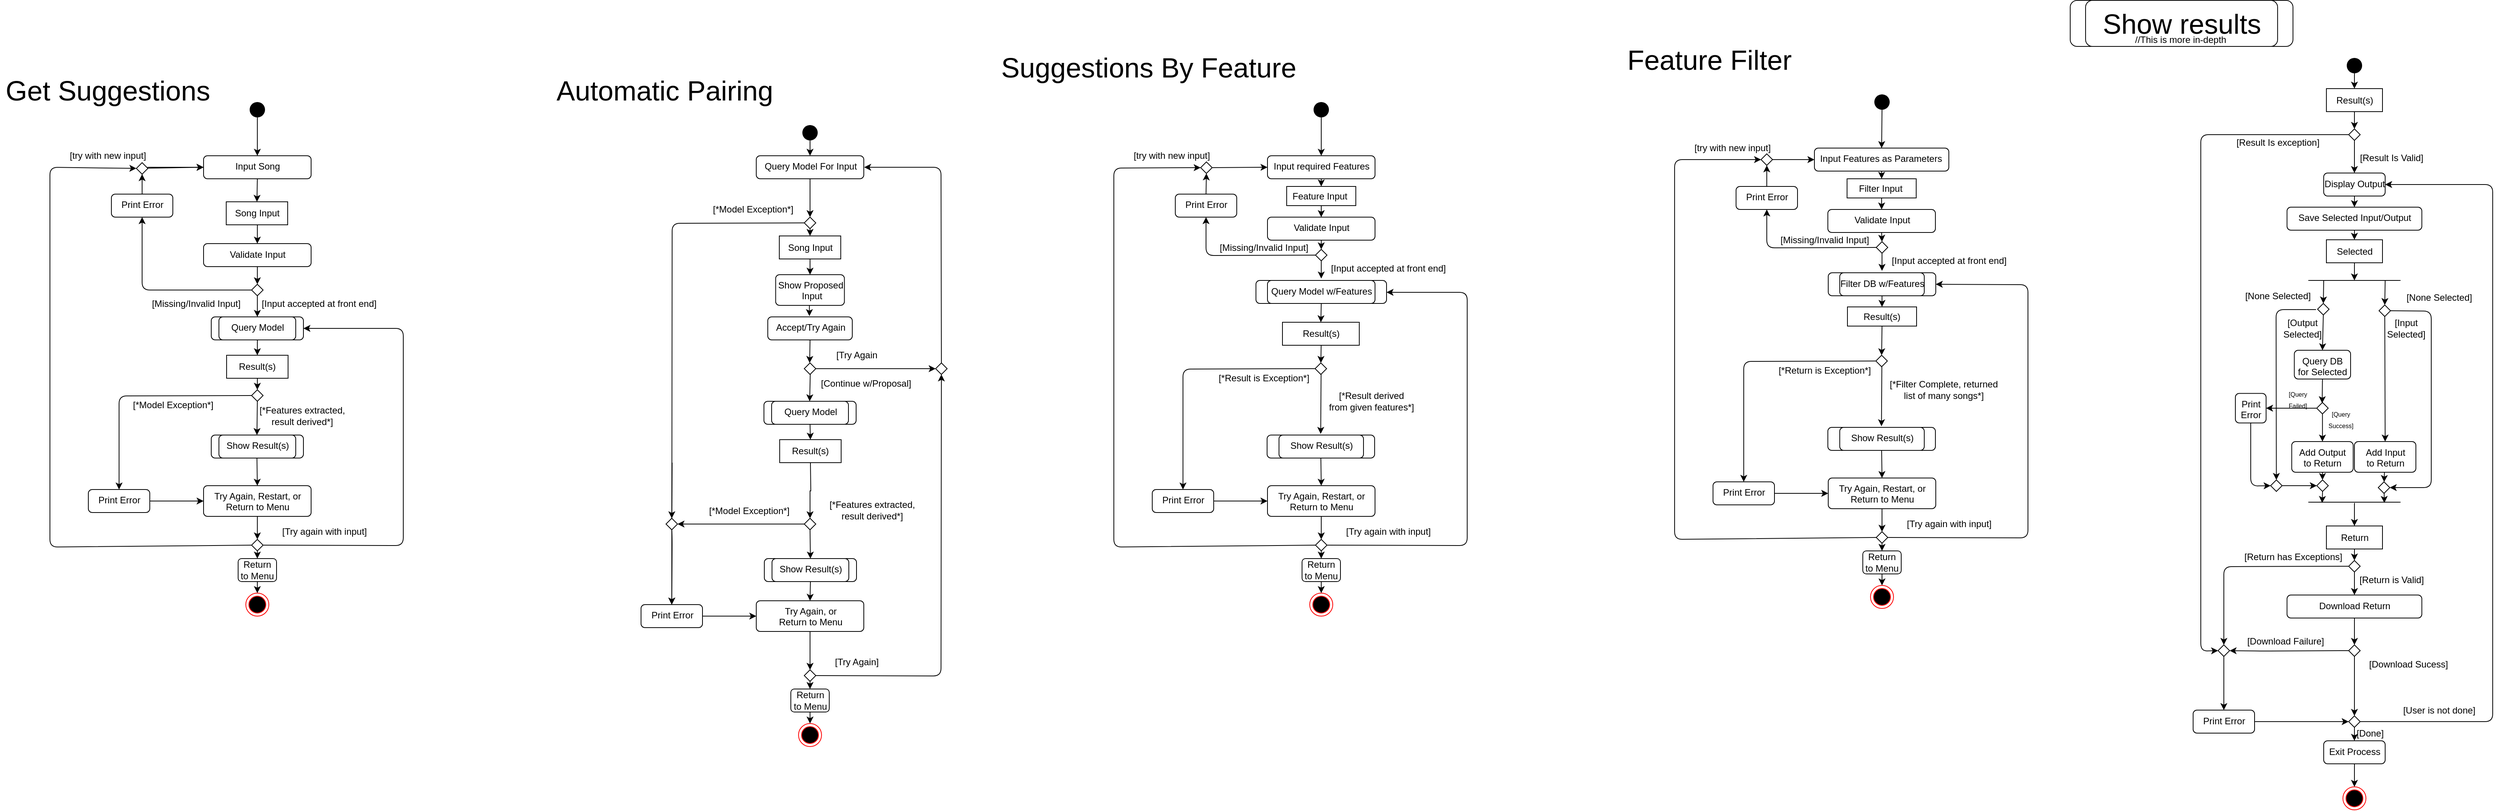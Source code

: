 <mxfile version="13.9.2" type="google"><diagram id="bG_cFXMXw94v7l16ZP2u" name="Page-1"><mxGraphModel dx="3810" dy="4910" grid="1" gridSize="10" guides="1" tooltips="1" connect="1" arrows="1" fold="1" page="1" pageScale="1" pageWidth="850" pageHeight="1100" math="0" shadow="0"><root><mxCell id="0"/><mxCell id="1" parent="0"/><mxCell id="ihcL_qUSDWW4qjroYdME-382" value="" style="rounded=1;whiteSpace=wrap;html=1;" vertex="1" parent="1"><mxGeometry x="2770" y="27.5" width="290" height="60" as="geometry"/></mxCell><mxCell id="ihcL_qUSDWW4qjroYdME-380" value="" style="rounded=1;whiteSpace=wrap;html=1;" vertex="1" parent="1"><mxGeometry x="2790" y="27.5" width="250" height="60" as="geometry"/></mxCell><mxCell id="ihcL_qUSDWW4qjroYdME-372" value="Query Model w/Features" style="html=1;align=center;verticalAlign=top;rounded=1;absoluteArcSize=1;arcSize=10;dashed=0;" vertex="1" parent="1"><mxGeometry x="1710" y="392.5" width="170" height="30" as="geometry"/></mxCell><mxCell id="ihcL_qUSDWW4qjroYdME-357" value="Show Result(s)" style="html=1;align=center;verticalAlign=top;rounded=1;absoluteArcSize=1;arcSize=10;dashed=0;" vertex="1" parent="1"><mxGeometry x="1070" y="755" width="120" height="30" as="geometry"/></mxCell><mxCell id="z26t3rBP3Lpb-TB26qu5-3" value="Input Song" style="html=1;align=center;verticalAlign=top;rounded=1;absoluteArcSize=1;arcSize=10;dashed=0;" parent="1" vertex="1"><mxGeometry x="340" y="230" width="140" height="30" as="geometry"/></mxCell><mxCell id="ihcL_qUSDWW4qjroYdME-1" value="" style="endArrow=classic;html=1;entryX=0.5;entryY=0;entryDx=0;entryDy=0;" edge="1" parent="1" target="ihcL_qUSDWW4qjroYdME-8"><mxGeometry width="50" height="50" relative="1" as="geometry"><mxPoint x="410" y="290" as="sourcePoint"/><mxPoint x="410" y="310" as="targetPoint"/></mxGeometry></mxCell><mxCell id="ihcL_qUSDWW4qjroYdME-2" value="" style="rhombus;" vertex="1" parent="1"><mxGeometry x="402.5" y="397.5" width="15" height="15" as="geometry"/></mxCell><mxCell id="ihcL_qUSDWW4qjroYdME-5" value="" style="endArrow=classic;html=1;exitX=0.5;exitY=0;exitDx=0;exitDy=0;entryX=0;entryY=0.5;entryDx=0;entryDy=0;" edge="1" parent="1" source="ihcL_qUSDWW4qjroYdME-207" target="z26t3rBP3Lpb-TB26qu5-3"><mxGeometry width="50" height="50" relative="1" as="geometry"><mxPoint x="310" y="420" as="sourcePoint"/><mxPoint x="360" y="370" as="targetPoint"/><Array as="points"><mxPoint x="260" y="245"/></Array></mxGeometry></mxCell><mxCell id="ihcL_qUSDWW4qjroYdME-6" value="[Missing/Invalid Input]" style="text;html=1;align=center;verticalAlign=middle;resizable=0;points=[];autosize=1;" vertex="1" parent="1"><mxGeometry x="265" y="412.5" width="130" height="20" as="geometry"/></mxCell><mxCell id="ihcL_qUSDWW4qjroYdME-7" value="" style="endArrow=classic;html=1;entryX=0.5;entryY=0;entryDx=0;entryDy=0;exitX=0.5;exitY=1;exitDx=0;exitDy=0;" edge="1" parent="1" source="ihcL_qUSDWW4qjroYdME-2" target="ihcL_qUSDWW4qjroYdME-14"><mxGeometry width="50" height="50" relative="1" as="geometry"><mxPoint x="410" y="430" as="sourcePoint"/><mxPoint x="410" y="390" as="targetPoint"/></mxGeometry></mxCell><mxCell id="ihcL_qUSDWW4qjroYdME-8" value="Validate Input" style="html=1;align=center;verticalAlign=top;rounded=1;absoluteArcSize=1;arcSize=10;dashed=0;" vertex="1" parent="1"><mxGeometry x="340" y="344.5" width="140" height="30" as="geometry"/></mxCell><mxCell id="ihcL_qUSDWW4qjroYdME-9" value="" style="endArrow=classic;html=1;exitX=0.5;exitY=1;exitDx=0;exitDy=0;entryX=0.5;entryY=0;entryDx=0;entryDy=0;" edge="1" parent="1" source="ihcL_qUSDWW4qjroYdME-8" target="ihcL_qUSDWW4qjroYdME-2"><mxGeometry width="50" height="50" relative="1" as="geometry"><mxPoint x="400" y="450" as="sourcePoint"/><mxPoint x="450" y="400" as="targetPoint"/></mxGeometry></mxCell><mxCell id="ihcL_qUSDWW4qjroYdME-12" value="" style="ellipse;fillColor=#000000;strokeColor=none;" vertex="1" parent="1"><mxGeometry x="400" y="160" width="20" height="20" as="geometry"/></mxCell><mxCell id="ihcL_qUSDWW4qjroYdME-13" value="" style="endArrow=classic;html=1;exitX=0.5;exitY=1;exitDx=0;exitDy=0;entryX=0.5;entryY=0;entryDx=0;entryDy=0;" edge="1" parent="1" source="ihcL_qUSDWW4qjroYdME-12" target="z26t3rBP3Lpb-TB26qu5-3"><mxGeometry width="50" height="50" relative="1" as="geometry"><mxPoint x="400" y="250" as="sourcePoint"/><mxPoint x="450" y="200" as="targetPoint"/></mxGeometry></mxCell><mxCell id="ihcL_qUSDWW4qjroYdME-14" value="Query Model" style="html=1;align=center;verticalAlign=top;rounded=1;absoluteArcSize=1;arcSize=10;dashed=0;" vertex="1" parent="1"><mxGeometry x="350" y="440" width="120" height="30" as="geometry"/></mxCell><mxCell id="ihcL_qUSDWW4qjroYdME-16" value="" style="rhombus;" vertex="1" parent="1"><mxGeometry x="402.5" y="535" width="15" height="15" as="geometry"/></mxCell><mxCell id="ihcL_qUSDWW4qjroYdME-18" value="[*Model Exception*]" style="text;html=1;align=center;verticalAlign=middle;resizable=0;points=[];autosize=1;" vertex="1" parent="1"><mxGeometry x="240" y="545" width="120" height="20" as="geometry"/></mxCell><mxCell id="ihcL_qUSDWW4qjroYdME-19" value="" style="endArrow=classic;html=1;entryX=0.5;entryY=0;entryDx=0;entryDy=0;" edge="1" parent="1" target="ihcL_qUSDWW4qjroYdME-16"><mxGeometry width="50" height="50" relative="1" as="geometry"><mxPoint x="410" y="520" as="sourcePoint"/><mxPoint x="270" y="420" as="targetPoint"/></mxGeometry></mxCell><mxCell id="ihcL_qUSDWW4qjroYdME-22" value="" style="endArrow=classic;html=1;exitX=1;exitY=0.5;exitDx=0;exitDy=0;entryX=1;entryY=0.5;entryDx=0;entryDy=0;" edge="1" parent="1" source="ihcL_qUSDWW4qjroYdME-98" target="ihcL_qUSDWW4qjroYdME-14"><mxGeometry width="50" height="50" relative="1" as="geometry"><mxPoint x="220" y="410" as="sourcePoint"/><mxPoint x="650" y="732" as="targetPoint"/><Array as="points"><mxPoint x="600" y="738"/><mxPoint x="600" y="455"/></Array></mxGeometry></mxCell><mxCell id="ihcL_qUSDWW4qjroYdME-24" value="" style="endArrow=classic;html=1;exitX=0;exitY=0.5;exitDx=0;exitDy=0;entryX=0;entryY=0.5;entryDx=0;entryDy=0;" edge="1" parent="1" source="ihcL_qUSDWW4qjroYdME-313" target="z26t3rBP3Lpb-TB26qu5-3"><mxGeometry width="50" height="50" relative="1" as="geometry"><mxPoint x="220" y="360" as="sourcePoint"/><mxPoint x="270" y="310" as="targetPoint"/><Array as="points"/></mxGeometry></mxCell><mxCell id="ihcL_qUSDWW4qjroYdME-26" value="Print Error" style="html=1;align=center;verticalAlign=top;rounded=1;absoluteArcSize=1;arcSize=10;dashed=0;" vertex="1" parent="1"><mxGeometry x="190" y="665" width="80" height="30" as="geometry"/></mxCell><mxCell id="ihcL_qUSDWW4qjroYdME-31" value="" style="endArrow=classic;html=1;entryX=0.5;entryY=0;entryDx=0;entryDy=0;" edge="1" parent="1"><mxGeometry width="50" height="50" relative="1" as="geometry"><mxPoint x="410" y="550" as="sourcePoint"/><mxPoint x="409.5" y="594" as="targetPoint"/></mxGeometry></mxCell><mxCell id="ihcL_qUSDWW4qjroYdME-32" value="[*Features extracted, &lt;br&gt;result derived*]" style="text;html=1;align=center;verticalAlign=middle;resizable=0;points=[];autosize=1;" vertex="1" parent="1"><mxGeometry x="402.5" y="554" width="130" height="30" as="geometry"/></mxCell><mxCell id="ihcL_qUSDWW4qjroYdME-35" value="" style="ellipse;html=1;shape=endState;fillColor=#000000;strokeColor=#ff0000;" vertex="1" parent="1"><mxGeometry x="395" y="800" width="30" height="30" as="geometry"/></mxCell><mxCell id="ihcL_qUSDWW4qjroYdME-36" value="" style="endArrow=classic;html=1;exitX=0.5;exitY=1;exitDx=0;exitDy=0;" edge="1" parent="1"><mxGeometry width="50" height="50" relative="1" as="geometry"><mxPoint x="409.5" y="624" as="sourcePoint"/><mxPoint x="410" y="660" as="targetPoint"/></mxGeometry></mxCell><mxCell id="ihcL_qUSDWW4qjroYdME-39" value="[Try again with input]" style="text;html=1;align=center;verticalAlign=middle;resizable=0;points=[];autosize=1;" vertex="1" parent="1"><mxGeometry x="432" y="710" width="130" height="20" as="geometry"/></mxCell><mxCell id="ihcL_qUSDWW4qjroYdME-40" value="[try with new input]" style="text;html=1;align=center;verticalAlign=middle;resizable=0;points=[];autosize=1;" vertex="1" parent="1"><mxGeometry x="160" y="220" width="110" height="20" as="geometry"/></mxCell><mxCell id="ihcL_qUSDWW4qjroYdME-42" value="&lt;font style=&quot;font-size: 36px&quot;&gt;Get Suggestions&lt;/font&gt;" style="text;html=1;align=center;verticalAlign=middle;resizable=0;points=[];autosize=1;" vertex="1" parent="1"><mxGeometry x="75" y="130" width="280" height="30" as="geometry"/></mxCell><mxCell id="ihcL_qUSDWW4qjroYdME-43" value="[Input accepted at front end]" style="text;html=1;align=center;verticalAlign=middle;resizable=0;points=[];autosize=1;" vertex="1" parent="1"><mxGeometry x="410" y="412.5" width="160" height="20" as="geometry"/></mxCell><mxCell id="ihcL_qUSDWW4qjroYdME-44" value="&lt;font style=&quot;font-size: 36px&quot;&gt;Automatic Pairing&lt;/font&gt;" style="text;html=1;align=center;verticalAlign=middle;resizable=0;points=[];autosize=1;" vertex="1" parent="1"><mxGeometry x="790" y="130" width="300" height="30" as="geometry"/></mxCell><mxCell id="ihcL_qUSDWW4qjroYdME-45" value="Query Model For Input" style="html=1;align=center;verticalAlign=top;rounded=1;absoluteArcSize=1;arcSize=10;dashed=0;" vertex="1" parent="1"><mxGeometry x="1059.5" y="230" width="140" height="30" as="geometry"/></mxCell><mxCell id="ihcL_qUSDWW4qjroYdME-59" value="[*Model Exception*]" style="text;html=1;align=center;verticalAlign=middle;resizable=0;points=[];autosize=1;" vertex="1" parent="1"><mxGeometry x="994.5" y="290" width="120" height="20" as="geometry"/></mxCell><mxCell id="ihcL_qUSDWW4qjroYdME-62" value="" style="endArrow=classic;html=1;" edge="1" parent="1"><mxGeometry width="50" height="50" relative="1" as="geometry"><mxPoint x="1128.67" y="399" as="sourcePoint"/><mxPoint x="1128.67" y="439" as="targetPoint"/></mxGeometry></mxCell><mxCell id="ihcL_qUSDWW4qjroYdME-68" value="" style="endArrow=classic;html=1;exitX=0.5;exitY=1;exitDx=0;exitDy=0;" edge="1" parent="1"><mxGeometry width="50" height="50" relative="1" as="geometry"><mxPoint x="1129.79" y="515" as="sourcePoint"/><mxPoint x="1129" y="550" as="targetPoint"/></mxGeometry></mxCell><mxCell id="ihcL_qUSDWW4qjroYdME-69" value="[*Features extracted, &lt;br&gt;result derived*]" style="text;html=1;align=center;verticalAlign=middle;resizable=0;points=[];autosize=1;" vertex="1" parent="1"><mxGeometry x="1144.5" y="677" width="130" height="30" as="geometry"/></mxCell><mxCell id="ihcL_qUSDWW4qjroYdME-112" value="" style="edgeStyle=orthogonalEdgeStyle;rounded=0;orthogonalLoop=1;jettySize=auto;html=1;entryX=0.5;entryY=0;entryDx=0;entryDy=0;" edge="1" parent="1" target="ihcL_qUSDWW4qjroYdME-113"><mxGeometry relative="1" as="geometry"><mxPoint x="1130" y="630" as="sourcePoint"/><mxPoint x="1129" y="640" as="targetPoint"/></mxGeometry></mxCell><mxCell id="ihcL_qUSDWW4qjroYdME-70" value="Show Result(s)" style="html=1;align=center;verticalAlign=top;rounded=1;absoluteArcSize=1;arcSize=10;dashed=0;" vertex="1" parent="1"><mxGeometry x="1080" y="755" width="100" height="30" as="geometry"/></mxCell><mxCell id="ihcL_qUSDWW4qjroYdME-84" value="Show Proposed&lt;br&gt;&amp;nbsp;Input" style="html=1;align=center;verticalAlign=top;rounded=1;absoluteArcSize=1;arcSize=10;dashed=0;" vertex="1" parent="1"><mxGeometry x="1084.75" y="385" width="89.5" height="40" as="geometry"/></mxCell><mxCell id="ihcL_qUSDWW4qjroYdME-85" value="" style="ellipse;fillColor=#000000;strokeColor=none;" vertex="1" parent="1"><mxGeometry x="1119.5" y="190" width="20" height="20" as="geometry"/></mxCell><mxCell id="ihcL_qUSDWW4qjroYdME-86" value="" style="endArrow=classic;html=1;exitX=0.5;exitY=1;exitDx=0;exitDy=0;entryX=0.5;entryY=0;entryDx=0;entryDy=0;" edge="1" parent="1" source="ihcL_qUSDWW4qjroYdME-85" target="ihcL_qUSDWW4qjroYdME-45"><mxGeometry width="50" height="50" relative="1" as="geometry"><mxPoint x="1010" y="380" as="sourcePoint"/><mxPoint x="1060" y="330" as="targetPoint"/></mxGeometry></mxCell><mxCell id="ihcL_qUSDWW4qjroYdME-89" value="" style="rhombus;" vertex="1" parent="1"><mxGeometry x="1122" y="310" width="15" height="15" as="geometry"/></mxCell><mxCell id="ihcL_qUSDWW4qjroYdME-90" value="" style="endArrow=classic;html=1;entryX=0.5;entryY=0;entryDx=0;entryDy=0;exitX=0.5;exitY=1;exitDx=0;exitDy=0;" edge="1" parent="1" source="ihcL_qUSDWW4qjroYdME-355" target="ihcL_qUSDWW4qjroYdME-84"><mxGeometry width="50" height="50" relative="1" as="geometry"><mxPoint x="1130" y="370" as="sourcePoint"/><mxPoint x="1060" y="410" as="targetPoint"/></mxGeometry></mxCell><mxCell id="ihcL_qUSDWW4qjroYdME-91" value="" style="endArrow=classic;html=1;exitX=0.5;exitY=1;exitDx=0;exitDy=0;entryX=0.5;entryY=0;entryDx=0;entryDy=0;" edge="1" parent="1" source="ihcL_qUSDWW4qjroYdME-45" target="ihcL_qUSDWW4qjroYdME-89"><mxGeometry width="50" height="50" relative="1" as="geometry"><mxPoint x="1010" y="460" as="sourcePoint"/><mxPoint x="1060" y="410" as="targetPoint"/></mxGeometry></mxCell><mxCell id="ihcL_qUSDWW4qjroYdME-92" value="" style="endArrow=classic;html=1;exitX=0;exitY=0.5;exitDx=0;exitDy=0;entryX=0.5;entryY=0;entryDx=0;entryDy=0;" edge="1" parent="1" source="ihcL_qUSDWW4qjroYdME-89" target="ihcL_qUSDWW4qjroYdME-117"><mxGeometry width="50" height="50" relative="1" as="geometry"><mxPoint x="1140" y="318" as="sourcePoint"/><mxPoint x="1300" y="318" as="targetPoint"/><Array as="points"><mxPoint x="950" y="318"/></Array></mxGeometry></mxCell><mxCell id="ihcL_qUSDWW4qjroYdME-94" value="" style="rhombus;" vertex="1" parent="1"><mxGeometry x="1122" y="500" width="15" height="15" as="geometry"/></mxCell><mxCell id="ihcL_qUSDWW4qjroYdME-97" value="Try Again, Restart, or &lt;br&gt;Return to Menu" style="html=1;align=center;verticalAlign=top;rounded=1;absoluteArcSize=1;arcSize=10;dashed=0;" vertex="1" parent="1"><mxGeometry x="340" y="660" width="140" height="40" as="geometry"/></mxCell><mxCell id="ihcL_qUSDWW4qjroYdME-98" value="" style="rhombus;" vertex="1" parent="1"><mxGeometry x="402.5" y="730" width="15" height="15" as="geometry"/></mxCell><mxCell id="ihcL_qUSDWW4qjroYdME-100" value="" style="endArrow=classic;html=1;exitX=0.5;exitY=1;exitDx=0;exitDy=0;entryX=0.5;entryY=0;entryDx=0;entryDy=0;" edge="1" parent="1" source="ihcL_qUSDWW4qjroYdME-97" target="ihcL_qUSDWW4qjroYdME-98"><mxGeometry width="50" height="50" relative="1" as="geometry"><mxPoint x="330" y="650" as="sourcePoint"/><mxPoint x="380" y="600" as="targetPoint"/></mxGeometry></mxCell><mxCell id="ihcL_qUSDWW4qjroYdME-101" value="" style="endArrow=classic;html=1;entryX=0.5;entryY=0;entryDx=0;entryDy=0;" edge="1" parent="1" target="ihcL_qUSDWW4qjroYdME-35"><mxGeometry width="50" height="50" relative="1" as="geometry"><mxPoint x="410" y="780" as="sourcePoint"/><mxPoint x="380" y="600" as="targetPoint"/></mxGeometry></mxCell><mxCell id="ihcL_qUSDWW4qjroYdME-102" value="" style="endArrow=classic;html=1;exitX=1;exitY=0.5;exitDx=0;exitDy=0;entryX=0;entryY=0.5;entryDx=0;entryDy=0;" edge="1" parent="1" source="ihcL_qUSDWW4qjroYdME-26" target="ihcL_qUSDWW4qjroYdME-97"><mxGeometry width="50" height="50" relative="1" as="geometry"><mxPoint x="290" y="600" as="sourcePoint"/><mxPoint x="340" y="550" as="targetPoint"/></mxGeometry></mxCell><mxCell id="ihcL_qUSDWW4qjroYdME-104" value="Try Again, or &lt;br&gt;Return to Menu" style="html=1;align=center;verticalAlign=top;rounded=1;absoluteArcSize=1;arcSize=10;dashed=0;" vertex="1" parent="1"><mxGeometry x="1059.5" y="810" width="140" height="40" as="geometry"/></mxCell><mxCell id="ihcL_qUSDWW4qjroYdME-105" value="" style="endArrow=classic;html=1;exitX=0.5;exitY=1;exitDx=0;exitDy=0;entryX=0.5;entryY=0;entryDx=0;entryDy=0;" edge="1" parent="1" source="ihcL_qUSDWW4qjroYdME-70" target="ihcL_qUSDWW4qjroYdME-104"><mxGeometry width="50" height="50" relative="1" as="geometry"><mxPoint x="820" y="820" as="sourcePoint"/><mxPoint x="870" y="770" as="targetPoint"/></mxGeometry></mxCell><mxCell id="ihcL_qUSDWW4qjroYdME-108" value="Accept/Try Again" style="html=1;align=center;verticalAlign=top;rounded=1;absoluteArcSize=1;arcSize=10;dashed=0;" vertex="1" parent="1"><mxGeometry x="1074.5" y="440" width="110" height="30" as="geometry"/></mxCell><mxCell id="ihcL_qUSDWW4qjroYdME-110" value="Query Model" style="html=1;align=center;verticalAlign=top;rounded=1;absoluteArcSize=1;arcSize=10;dashed=0;" vertex="1" parent="1"><mxGeometry x="1069.5" y="550" width="120" height="30" as="geometry"/></mxCell><mxCell id="ihcL_qUSDWW4qjroYdME-113" value="" style="rhombus;" vertex="1" parent="1"><mxGeometry x="1122" y="702.5" width="15" height="15" as="geometry"/></mxCell><mxCell id="ihcL_qUSDWW4qjroYdME-115" value="" style="endArrow=classic;html=1;entryX=0.5;entryY=0;entryDx=0;entryDy=0;exitX=0.5;exitY=1;exitDx=0;exitDy=0;" edge="1" parent="1" source="ihcL_qUSDWW4qjroYdME-113" target="ihcL_qUSDWW4qjroYdME-70"><mxGeometry width="50" height="50" relative="1" as="geometry"><mxPoint x="1130" y="740" as="sourcePoint"/><mxPoint x="1030" y="650" as="targetPoint"/></mxGeometry></mxCell><mxCell id="ihcL_qUSDWW4qjroYdME-116" value="" style="endArrow=classic;html=1;exitX=0.5;exitY=1;exitDx=0;exitDy=0;entryX=0.5;entryY=0;entryDx=0;entryDy=0;" edge="1" parent="1" source="ihcL_qUSDWW4qjroYdME-330" target="ihcL_qUSDWW4qjroYdME-117"><mxGeometry width="50" height="50" relative="1" as="geometry"><mxPoint x="1120" y="660" as="sourcePoint"/><mxPoint x="990" y="668" as="targetPoint"/><Array as="points"><mxPoint x="950" y="730"/></Array></mxGeometry></mxCell><mxCell id="ihcL_qUSDWW4qjroYdME-117" value="Print Error" style="html=1;align=center;verticalAlign=top;rounded=1;absoluteArcSize=1;arcSize=10;dashed=0;" vertex="1" parent="1"><mxGeometry x="909.5" y="815" width="80" height="30" as="geometry"/></mxCell><mxCell id="ihcL_qUSDWW4qjroYdME-118" value="" style="endArrow=classic;html=1;exitX=1;exitY=0.5;exitDx=0;exitDy=0;entryX=0;entryY=0.5;entryDx=0;entryDy=0;" edge="1" parent="1" source="ihcL_qUSDWW4qjroYdME-117"><mxGeometry width="50" height="50" relative="1" as="geometry"><mxPoint x="1009.5" y="750" as="sourcePoint"/><mxPoint x="1059.5" y="830" as="targetPoint"/></mxGeometry></mxCell><mxCell id="ihcL_qUSDWW4qjroYdME-120" value="" style="endArrow=classic;html=1;exitX=0.5;exitY=1;exitDx=0;exitDy=0;" edge="1" parent="1" source="ihcL_qUSDWW4qjroYdME-108"><mxGeometry width="50" height="50" relative="1" as="geometry"><mxPoint x="1060" y="690" as="sourcePoint"/><mxPoint x="1129" y="500" as="targetPoint"/></mxGeometry></mxCell><mxCell id="ihcL_qUSDWW4qjroYdME-121" value="" style="endArrow=classic;html=1;exitX=0.5;exitY=0;exitDx=0;exitDy=0;" edge="1" parent="1" source="ihcL_qUSDWW4qjroYdME-333"><mxGeometry width="50" height="50" relative="1" as="geometry"><mxPoint x="1350" y="460" as="sourcePoint"/><mxPoint x="1200" y="245" as="targetPoint"/><Array as="points"><mxPoint x="1300" y="245"/></Array></mxGeometry></mxCell><mxCell id="ihcL_qUSDWW4qjroYdME-123" value="[Try Again" style="text;html=1;align=center;verticalAlign=middle;resizable=0;points=[];autosize=1;" vertex="1" parent="1"><mxGeometry x="1155" y="480" width="70" height="20" as="geometry"/></mxCell><mxCell id="ihcL_qUSDWW4qjroYdME-126" value="[*Model Exception*]" style="text;html=1;align=center;verticalAlign=middle;resizable=0;points=[];autosize=1;" vertex="1" parent="1"><mxGeometry x="989.5" y="682.5" width="120" height="20" as="geometry"/></mxCell><mxCell id="ihcL_qUSDWW4qjroYdME-132" value="" style="rhombus;" vertex="1" parent="1"><mxGeometry x="1122" y="900" width="15" height="15" as="geometry"/></mxCell><mxCell id="ihcL_qUSDWW4qjroYdME-133" value="" style="endArrow=classic;html=1;exitX=0.5;exitY=1;exitDx=0;exitDy=0;entryX=0.5;entryY=0;entryDx=0;entryDy=0;" edge="1" parent="1" source="ihcL_qUSDWW4qjroYdME-104" target="ihcL_qUSDWW4qjroYdME-132"><mxGeometry width="50" height="50" relative="1" as="geometry"><mxPoint x="1100" y="730" as="sourcePoint"/><mxPoint x="1150" y="680" as="targetPoint"/></mxGeometry></mxCell><mxCell id="ihcL_qUSDWW4qjroYdME-137" value="[Try Again]" style="text;html=1;align=center;verticalAlign=middle;resizable=0;points=[];autosize=1;" vertex="1" parent="1"><mxGeometry x="1155" y="880" width="70" height="20" as="geometry"/></mxCell><mxCell id="ihcL_qUSDWW4qjroYdME-138" value="[Continue w/Proposal]" style="text;html=1;align=center;verticalAlign=middle;resizable=0;points=[];autosize=1;" vertex="1" parent="1"><mxGeometry x="1137" y="517" width="130" height="20" as="geometry"/></mxCell><mxCell id="ihcL_qUSDWW4qjroYdME-140" value="Input required Features" style="html=1;align=center;verticalAlign=top;rounded=1;absoluteArcSize=1;arcSize=10;dashed=0;" vertex="1" parent="1"><mxGeometry x="1725" y="230" width="140" height="30" as="geometry"/></mxCell><mxCell id="ihcL_qUSDWW4qjroYdME-141" value="" style="endArrow=classic;html=1;entryX=0.5;entryY=0;entryDx=0;entryDy=0;exitX=0.5;exitY=1;exitDx=0;exitDy=0;" edge="1" parent="1" source="ihcL_qUSDWW4qjroYdME-364" target="ihcL_qUSDWW4qjroYdME-146"><mxGeometry width="50" height="50" relative="1" as="geometry"><mxPoint x="1795" y="300" as="sourcePoint"/><mxPoint x="1795" y="310" as="targetPoint"/></mxGeometry></mxCell><mxCell id="ihcL_qUSDWW4qjroYdME-142" value="" style="rhombus;" vertex="1" parent="1"><mxGeometry x="1787.5" y="352" width="15" height="15" as="geometry"/></mxCell><mxCell id="ihcL_qUSDWW4qjroYdME-143" value="" style="endArrow=classic;html=1;exitX=1;exitY=0.5;exitDx=0;exitDy=0;entryX=0;entryY=0.5;entryDx=0;entryDy=0;" edge="1" parent="1" source="ihcL_qUSDWW4qjroYdME-338" target="ihcL_qUSDWW4qjroYdME-140"><mxGeometry width="50" height="50" relative="1" as="geometry"><mxPoint x="1695" y="420" as="sourcePoint"/><mxPoint x="1745" y="370" as="targetPoint"/><Array as="points"/></mxGeometry></mxCell><mxCell id="ihcL_qUSDWW4qjroYdME-144" value="[Missing/Invalid Input]" style="text;html=1;align=center;verticalAlign=middle;resizable=0;points=[];autosize=1;" vertex="1" parent="1"><mxGeometry x="1655" y="340" width="130" height="20" as="geometry"/></mxCell><mxCell id="ihcL_qUSDWW4qjroYdME-145" value="" style="endArrow=classic;html=1;exitX=0.5;exitY=1;exitDx=0;exitDy=0;" edge="1" parent="1" source="ihcL_qUSDWW4qjroYdME-142"><mxGeometry width="50" height="50" relative="1" as="geometry"><mxPoint x="1755" y="430" as="sourcePoint"/><mxPoint x="1795" y="390" as="targetPoint"/></mxGeometry></mxCell><mxCell id="ihcL_qUSDWW4qjroYdME-146" value="Validate Input" style="html=1;align=center;verticalAlign=top;rounded=1;absoluteArcSize=1;arcSize=10;dashed=0;" vertex="1" parent="1"><mxGeometry x="1725" y="310" width="140" height="30" as="geometry"/></mxCell><mxCell id="ihcL_qUSDWW4qjroYdME-147" value="" style="endArrow=classic;html=1;exitX=0.5;exitY=1;exitDx=0;exitDy=0;entryX=0.5;entryY=0;entryDx=0;entryDy=0;" edge="1" parent="1" source="ihcL_qUSDWW4qjroYdME-146" target="ihcL_qUSDWW4qjroYdME-142"><mxGeometry width="50" height="50" relative="1" as="geometry"><mxPoint x="1785" y="450" as="sourcePoint"/><mxPoint x="1835" y="400" as="targetPoint"/></mxGeometry></mxCell><mxCell id="ihcL_qUSDWW4qjroYdME-148" value="" style="ellipse;fillColor=#000000;strokeColor=none;" vertex="1" parent="1"><mxGeometry x="1785" y="160" width="20" height="20" as="geometry"/></mxCell><mxCell id="ihcL_qUSDWW4qjroYdME-149" value="" style="endArrow=classic;html=1;exitX=0.5;exitY=1;exitDx=0;exitDy=0;entryX=0.5;entryY=0;entryDx=0;entryDy=0;" edge="1" parent="1" source="ihcL_qUSDWW4qjroYdME-148" target="ihcL_qUSDWW4qjroYdME-140"><mxGeometry width="50" height="50" relative="1" as="geometry"><mxPoint x="1785" y="250" as="sourcePoint"/><mxPoint x="1835" y="200" as="targetPoint"/></mxGeometry></mxCell><mxCell id="ihcL_qUSDWW4qjroYdME-150" value="Query Model w/Features" style="html=1;align=center;verticalAlign=top;rounded=1;absoluteArcSize=1;arcSize=10;dashed=0;" vertex="1" parent="1"><mxGeometry x="1725" y="392.5" width="140" height="30" as="geometry"/></mxCell><mxCell id="ihcL_qUSDWW4qjroYdME-151" value="" style="rhombus;" vertex="1" parent="1"><mxGeometry x="1787" y="500" width="15" height="15" as="geometry"/></mxCell><mxCell id="ihcL_qUSDWW4qjroYdME-152" value="[*Result is Exception*]" style="text;html=1;align=center;verticalAlign=middle;resizable=0;points=[];autosize=1;" vertex="1" parent="1"><mxGeometry x="1655" y="510" width="130" height="20" as="geometry"/></mxCell><mxCell id="ihcL_qUSDWW4qjroYdME-153" value="" style="endArrow=classic;html=1;entryX=0.5;entryY=0;entryDx=0;entryDy=0;" edge="1" parent="1" target="ihcL_qUSDWW4qjroYdME-151"><mxGeometry width="50" height="50" relative="1" as="geometry"><mxPoint x="1795" y="470" as="sourcePoint"/><mxPoint x="1655" y="420" as="targetPoint"/></mxGeometry></mxCell><mxCell id="ihcL_qUSDWW4qjroYdME-154" value="" style="endArrow=classic;html=1;exitX=1;exitY=0.5;exitDx=0;exitDy=0;" edge="1" parent="1" source="ihcL_qUSDWW4qjroYdME-169"><mxGeometry width="50" height="50" relative="1" as="geometry"><mxPoint x="1605" y="410" as="sourcePoint"/><mxPoint x="1880" y="408" as="targetPoint"/><Array as="points"><mxPoint x="1985" y="738"/><mxPoint x="1985" y="408"/></Array></mxGeometry></mxCell><mxCell id="ihcL_qUSDWW4qjroYdME-156" value="Print Error" style="html=1;align=center;verticalAlign=top;rounded=1;absoluteArcSize=1;arcSize=10;dashed=0;" vertex="1" parent="1"><mxGeometry x="1575" y="665" width="80" height="30" as="geometry"/></mxCell><mxCell id="ihcL_qUSDWW4qjroYdME-157" value="" style="endArrow=classic;html=1;exitX=0;exitY=0.5;exitDx=0;exitDy=0;entryX=0.5;entryY=0;entryDx=0;entryDy=0;" edge="1" parent="1" source="ihcL_qUSDWW4qjroYdME-151" target="ihcL_qUSDWW4qjroYdME-156"><mxGeometry width="50" height="50" relative="1" as="geometry"><mxPoint x="1787" y="507.5" as="sourcePoint"/><mxPoint x="1685" y="500" as="targetPoint"/><Array as="points"><mxPoint x="1615" y="508"/></Array></mxGeometry></mxCell><mxCell id="ihcL_qUSDWW4qjroYdME-158" value="" style="endArrow=classic;html=1;exitX=0.5;exitY=1;exitDx=0;exitDy=0;entryX=0.5;entryY=0;entryDx=0;entryDy=0;" edge="1" parent="1"><mxGeometry width="50" height="50" relative="1" as="geometry"><mxPoint x="1794.79" y="515" as="sourcePoint"/><mxPoint x="1794.29" y="592.5" as="targetPoint"/></mxGeometry></mxCell><mxCell id="ihcL_qUSDWW4qjroYdME-159" value="[*Result derived &lt;br&gt;from given features*]" style="text;html=1;align=center;verticalAlign=middle;resizable=0;points=[];autosize=1;" vertex="1" parent="1"><mxGeometry x="1795" y="535" width="130" height="30" as="geometry"/></mxCell><mxCell id="ihcL_qUSDWW4qjroYdME-160" value="Show Result(s)" style="html=1;align=center;verticalAlign=top;rounded=1;absoluteArcSize=1;arcSize=10;dashed=0;" vertex="1" parent="1"><mxGeometry x="1724.5" y="594" width="140" height="30" as="geometry"/></mxCell><mxCell id="ihcL_qUSDWW4qjroYdME-162" value="" style="endArrow=classic;html=1;exitX=0.5;exitY=1;exitDx=0;exitDy=0;" edge="1" parent="1" source="ihcL_qUSDWW4qjroYdME-160"><mxGeometry width="50" height="50" relative="1" as="geometry"><mxPoint x="1755" y="550" as="sourcePoint"/><mxPoint x="1795" y="660" as="targetPoint"/></mxGeometry></mxCell><mxCell id="ihcL_qUSDWW4qjroYdME-163" value="[Try again with input]" style="text;html=1;align=center;verticalAlign=middle;resizable=0;points=[];autosize=1;" vertex="1" parent="1"><mxGeometry x="1817" y="710" width="130" height="20" as="geometry"/></mxCell><mxCell id="ihcL_qUSDWW4qjroYdME-164" value="[try with new input]" style="text;html=1;align=center;verticalAlign=middle;resizable=0;points=[];autosize=1;" vertex="1" parent="1"><mxGeometry x="1545" y="220" width="110" height="20" as="geometry"/></mxCell><mxCell id="ihcL_qUSDWW4qjroYdME-166" value="&lt;font style=&quot;font-size: 36px&quot;&gt;Suggestions By Feature&lt;/font&gt;" style="text;html=1;align=center;verticalAlign=middle;resizable=0;points=[];autosize=1;" vertex="1" parent="1"><mxGeometry x="1370" y="100" width="400" height="30" as="geometry"/></mxCell><mxCell id="ihcL_qUSDWW4qjroYdME-167" value="[Input accepted at front end]" style="text;html=1;align=center;verticalAlign=middle;resizable=0;points=[];autosize=1;" vertex="1" parent="1"><mxGeometry x="1802" y="367" width="160" height="20" as="geometry"/></mxCell><mxCell id="ihcL_qUSDWW4qjroYdME-168" value="Try Again, Restart, or &lt;br&gt;Return to Menu" style="html=1;align=center;verticalAlign=top;rounded=1;absoluteArcSize=1;arcSize=10;dashed=0;" vertex="1" parent="1"><mxGeometry x="1725" y="660" width="140" height="40" as="geometry"/></mxCell><mxCell id="ihcL_qUSDWW4qjroYdME-169" value="" style="rhombus;" vertex="1" parent="1"><mxGeometry x="1787.5" y="730" width="15" height="15" as="geometry"/></mxCell><mxCell id="ihcL_qUSDWW4qjroYdME-170" value="" style="endArrow=classic;html=1;exitX=0.5;exitY=1;exitDx=0;exitDy=0;entryX=0.5;entryY=0;entryDx=0;entryDy=0;" edge="1" parent="1" source="ihcL_qUSDWW4qjroYdME-168" target="ihcL_qUSDWW4qjroYdME-169"><mxGeometry width="50" height="50" relative="1" as="geometry"><mxPoint x="1715" y="650" as="sourcePoint"/><mxPoint x="1765" y="600" as="targetPoint"/></mxGeometry></mxCell><mxCell id="ihcL_qUSDWW4qjroYdME-172" value="" style="endArrow=classic;html=1;exitX=1;exitY=0.5;exitDx=0;exitDy=0;entryX=0;entryY=0.5;entryDx=0;entryDy=0;" edge="1" parent="1" source="ihcL_qUSDWW4qjroYdME-156" target="ihcL_qUSDWW4qjroYdME-168"><mxGeometry width="50" height="50" relative="1" as="geometry"><mxPoint x="1675" y="600" as="sourcePoint"/><mxPoint x="1725" y="550" as="targetPoint"/></mxGeometry></mxCell><mxCell id="ihcL_qUSDWW4qjroYdME-174" value="Input Features as Parameters&amp;nbsp;" style="html=1;align=center;verticalAlign=top;rounded=1;absoluteArcSize=1;arcSize=10;dashed=0;" vertex="1" parent="1"><mxGeometry x="2437" y="220" width="175" height="30" as="geometry"/></mxCell><mxCell id="ihcL_qUSDWW4qjroYdME-175" value="" style="endArrow=classic;html=1;entryX=0.5;entryY=0;entryDx=0;entryDy=0;exitX=0.5;exitY=1;exitDx=0;exitDy=0;" edge="1" parent="1" source="ihcL_qUSDWW4qjroYdME-374" target="ihcL_qUSDWW4qjroYdME-180"><mxGeometry width="50" height="50" relative="1" as="geometry"><mxPoint x="2525" y="290" as="sourcePoint"/><mxPoint x="2525" y="300" as="targetPoint"/></mxGeometry></mxCell><mxCell id="ihcL_qUSDWW4qjroYdME-176" value="" style="rhombus;" vertex="1" parent="1"><mxGeometry x="2517.5" y="342" width="15" height="15" as="geometry"/></mxCell><mxCell id="ihcL_qUSDWW4qjroYdME-177" value="" style="endArrow=classic;html=1;exitX=0.5;exitY=0;exitDx=0;exitDy=0;entryX=0.5;entryY=1;entryDx=0;entryDy=0;" edge="1" parent="1" source="ihcL_qUSDWW4qjroYdME-213" target="ihcL_qUSDWW4qjroYdME-342"><mxGeometry width="50" height="50" relative="1" as="geometry"><mxPoint x="2425" y="410" as="sourcePoint"/><mxPoint x="2375" y="250" as="targetPoint"/><Array as="points"><mxPoint x="2375" y="260"/></Array></mxGeometry></mxCell><mxCell id="ihcL_qUSDWW4qjroYdME-178" value="[Missing/Invalid Input]" style="text;html=1;align=center;verticalAlign=middle;resizable=0;points=[];autosize=1;" vertex="1" parent="1"><mxGeometry x="2385" y="330" width="130" height="20" as="geometry"/></mxCell><mxCell id="ihcL_qUSDWW4qjroYdME-179" value="" style="endArrow=classic;html=1;exitX=0.5;exitY=1;exitDx=0;exitDy=0;" edge="1" parent="1" source="ihcL_qUSDWW4qjroYdME-176"><mxGeometry width="50" height="50" relative="1" as="geometry"><mxPoint x="2485" y="420" as="sourcePoint"/><mxPoint x="2525" y="380.0" as="targetPoint"/></mxGeometry></mxCell><mxCell id="ihcL_qUSDWW4qjroYdME-180" value="Validate Input" style="html=1;align=center;verticalAlign=top;rounded=1;absoluteArcSize=1;arcSize=10;dashed=0;" vertex="1" parent="1"><mxGeometry x="2454.5" y="300" width="140" height="30" as="geometry"/></mxCell><mxCell id="ihcL_qUSDWW4qjroYdME-181" value="" style="endArrow=classic;html=1;exitX=0.5;exitY=1;exitDx=0;exitDy=0;entryX=0.5;entryY=0;entryDx=0;entryDy=0;" edge="1" parent="1" source="ihcL_qUSDWW4qjroYdME-180" target="ihcL_qUSDWW4qjroYdME-176"><mxGeometry width="50" height="50" relative="1" as="geometry"><mxPoint x="2515" y="440" as="sourcePoint"/><mxPoint x="2565" y="390" as="targetPoint"/></mxGeometry></mxCell><mxCell id="ihcL_qUSDWW4qjroYdME-182" value="" style="ellipse;fillColor=#000000;strokeColor=none;" vertex="1" parent="1"><mxGeometry x="2515" y="150" width="20" height="20" as="geometry"/></mxCell><mxCell id="ihcL_qUSDWW4qjroYdME-183" value="" style="endArrow=classic;html=1;exitX=0.5;exitY=1;exitDx=0;exitDy=0;entryX=0.5;entryY=0;entryDx=0;entryDy=0;" edge="1" parent="1" source="ihcL_qUSDWW4qjroYdME-182" target="ihcL_qUSDWW4qjroYdME-174"><mxGeometry width="50" height="50" relative="1" as="geometry"><mxPoint x="2515" y="240" as="sourcePoint"/><mxPoint x="2565" y="190" as="targetPoint"/></mxGeometry></mxCell><mxCell id="ihcL_qUSDWW4qjroYdME-184" value="Filter DB w/Features" style="html=1;align=center;verticalAlign=top;rounded=1;absoluteArcSize=1;arcSize=10;dashed=0;" vertex="1" parent="1"><mxGeometry x="2455" y="382.5" width="140" height="30" as="geometry"/></mxCell><mxCell id="ihcL_qUSDWW4qjroYdME-185" value="" style="rhombus;" vertex="1" parent="1"><mxGeometry x="2517" y="490" width="15" height="15" as="geometry"/></mxCell><mxCell id="ihcL_qUSDWW4qjroYdME-186" value="[*Return is Exception*]" style="text;html=1;align=center;verticalAlign=middle;resizable=0;points=[];autosize=1;" vertex="1" parent="1"><mxGeometry x="2380" y="500" width="140" height="20" as="geometry"/></mxCell><mxCell id="ihcL_qUSDWW4qjroYdME-187" value="" style="endArrow=classic;html=1;entryX=0.5;entryY=0;entryDx=0;entryDy=0;exitX=0.5;exitY=1;exitDx=0;exitDy=0;" edge="1" parent="1" source="ihcL_qUSDWW4qjroYdME-376" target="ihcL_qUSDWW4qjroYdME-185"><mxGeometry width="50" height="50" relative="1" as="geometry"><mxPoint x="2525" y="470" as="sourcePoint"/><mxPoint x="2385" y="410" as="targetPoint"/></mxGeometry></mxCell><mxCell id="ihcL_qUSDWW4qjroYdME-188" value="" style="endArrow=classic;html=1;exitX=1;exitY=0.5;exitDx=0;exitDy=0;entryX=1;entryY=0.5;entryDx=0;entryDy=0;" edge="1" parent="1" source="ihcL_qUSDWW4qjroYdME-202" target="ihcL_qUSDWW4qjroYdME-184"><mxGeometry width="50" height="50" relative="1" as="geometry"><mxPoint x="2335" y="400" as="sourcePoint"/><mxPoint x="2765" y="722" as="targetPoint"/><Array as="points"><mxPoint x="2715" y="728"/><mxPoint x="2715" y="398"/></Array></mxGeometry></mxCell><mxCell id="ihcL_qUSDWW4qjroYdME-189" value="" style="endArrow=classic;html=1;exitX=0;exitY=0.5;exitDx=0;exitDy=0;entryX=0;entryY=0.5;entryDx=0;entryDy=0;" edge="1" parent="1" source="ihcL_qUSDWW4qjroYdME-202" target="ihcL_qUSDWW4qjroYdME-342"><mxGeometry width="50" height="50" relative="1" as="geometry"><mxPoint x="2335" y="350" as="sourcePoint"/><mxPoint x="2370" y="235" as="targetPoint"/><Array as="points"><mxPoint x="2255" y="730"/><mxPoint x="2255" y="235"/></Array></mxGeometry></mxCell><mxCell id="ihcL_qUSDWW4qjroYdME-190" value="Print Error" style="html=1;align=center;verticalAlign=top;rounded=1;absoluteArcSize=1;arcSize=10;dashed=0;" vertex="1" parent="1"><mxGeometry x="2305" y="655" width="80" height="30" as="geometry"/></mxCell><mxCell id="ihcL_qUSDWW4qjroYdME-191" value="" style="endArrow=classic;html=1;exitX=0;exitY=0.5;exitDx=0;exitDy=0;entryX=0.5;entryY=0;entryDx=0;entryDy=0;" edge="1" parent="1" source="ihcL_qUSDWW4qjroYdME-185" target="ihcL_qUSDWW4qjroYdME-190"><mxGeometry width="50" height="50" relative="1" as="geometry"><mxPoint x="2517" y="497.5" as="sourcePoint"/><mxPoint x="2415" y="490" as="targetPoint"/><Array as="points"><mxPoint x="2345" y="498"/></Array></mxGeometry></mxCell><mxCell id="ihcL_qUSDWW4qjroYdME-192" value="" style="endArrow=classic;html=1;exitX=0.5;exitY=1;exitDx=0;exitDy=0;entryX=0.5;entryY=0;entryDx=0;entryDy=0;" edge="1" parent="1"><mxGeometry width="50" height="50" relative="1" as="geometry"><mxPoint x="2524.79" y="505" as="sourcePoint"/><mxPoint x="2524.29" y="582.5" as="targetPoint"/></mxGeometry></mxCell><mxCell id="ihcL_qUSDWW4qjroYdME-193" value="[*Filter Complete, returned &lt;br&gt;list of many songs*]" style="text;html=1;align=center;verticalAlign=middle;resizable=0;points=[];autosize=1;" vertex="1" parent="1"><mxGeometry x="2525" y="520" width="160" height="30" as="geometry"/></mxCell><mxCell id="ihcL_qUSDWW4qjroYdME-194" value="Show Result(s)" style="html=1;align=center;verticalAlign=top;rounded=1;absoluteArcSize=1;arcSize=10;dashed=0;" vertex="1" parent="1"><mxGeometry x="2454.5" y="584" width="140" height="30" as="geometry"/></mxCell><mxCell id="ihcL_qUSDWW4qjroYdME-196" value="" style="endArrow=classic;html=1;exitX=0.5;exitY=1;exitDx=0;exitDy=0;" edge="1" parent="1" source="ihcL_qUSDWW4qjroYdME-194"><mxGeometry width="50" height="50" relative="1" as="geometry"><mxPoint x="2485" y="540" as="sourcePoint"/><mxPoint x="2525" y="650" as="targetPoint"/></mxGeometry></mxCell><mxCell id="ihcL_qUSDWW4qjroYdME-197" value="[Try again with input]" style="text;html=1;align=center;verticalAlign=middle;resizable=0;points=[];autosize=1;" vertex="1" parent="1"><mxGeometry x="2547" y="700" width="130" height="20" as="geometry"/></mxCell><mxCell id="ihcL_qUSDWW4qjroYdME-198" value="[try with new input]" style="text;html=1;align=center;verticalAlign=middle;resizable=0;points=[];autosize=1;" vertex="1" parent="1"><mxGeometry x="2275" y="210" width="110" height="20" as="geometry"/></mxCell><mxCell id="ihcL_qUSDWW4qjroYdME-199" value="&lt;span style=&quot;font-size: 36px&quot;&gt;Feature Filter&lt;/span&gt;" style="text;html=1;align=center;verticalAlign=middle;resizable=0;points=[];autosize=1;" vertex="1" parent="1"><mxGeometry x="2185" y="90" width="230" height="30" as="geometry"/></mxCell><mxCell id="ihcL_qUSDWW4qjroYdME-200" value="[Input accepted at front end]" style="text;html=1;align=center;verticalAlign=middle;resizable=0;points=[];autosize=1;" vertex="1" parent="1"><mxGeometry x="2532" y="357" width="160" height="20" as="geometry"/></mxCell><mxCell id="ihcL_qUSDWW4qjroYdME-201" value="Try Again, Restart, or &lt;br&gt;Return to Menu" style="html=1;align=center;verticalAlign=top;rounded=1;absoluteArcSize=1;arcSize=10;dashed=0;" vertex="1" parent="1"><mxGeometry x="2455" y="650" width="140" height="40" as="geometry"/></mxCell><mxCell id="ihcL_qUSDWW4qjroYdME-202" value="" style="rhombus;" vertex="1" parent="1"><mxGeometry x="2517.5" y="720" width="15" height="15" as="geometry"/></mxCell><mxCell id="ihcL_qUSDWW4qjroYdME-203" value="" style="endArrow=classic;html=1;exitX=0.5;exitY=1;exitDx=0;exitDy=0;entryX=0.5;entryY=0;entryDx=0;entryDy=0;" edge="1" parent="1" source="ihcL_qUSDWW4qjroYdME-201" target="ihcL_qUSDWW4qjroYdME-202"><mxGeometry width="50" height="50" relative="1" as="geometry"><mxPoint x="2445" y="640" as="sourcePoint"/><mxPoint x="2495" y="590" as="targetPoint"/></mxGeometry></mxCell><mxCell id="ihcL_qUSDWW4qjroYdME-205" value="" style="endArrow=classic;html=1;exitX=1;exitY=0.5;exitDx=0;exitDy=0;entryX=0;entryY=0.5;entryDx=0;entryDy=0;" edge="1" parent="1" source="ihcL_qUSDWW4qjroYdME-190" target="ihcL_qUSDWW4qjroYdME-201"><mxGeometry width="50" height="50" relative="1" as="geometry"><mxPoint x="2405" y="590" as="sourcePoint"/><mxPoint x="2455" y="540" as="targetPoint"/></mxGeometry></mxCell><mxCell id="ihcL_qUSDWW4qjroYdME-207" value="Print Error" style="html=1;align=center;verticalAlign=top;rounded=1;absoluteArcSize=1;arcSize=10;dashed=0;" vertex="1" parent="1"><mxGeometry x="220" y="280" width="80" height="30" as="geometry"/></mxCell><mxCell id="ihcL_qUSDWW4qjroYdME-208" value="" style="endArrow=classic;html=1;exitX=0;exitY=0.5;exitDx=0;exitDy=0;entryX=0.5;entryY=1;entryDx=0;entryDy=0;entryPerimeter=0;" edge="1" parent="1" source="ihcL_qUSDWW4qjroYdME-2" target="ihcL_qUSDWW4qjroYdME-207"><mxGeometry width="50" height="50" relative="1" as="geometry"><mxPoint x="402.5" y="359.5" as="sourcePoint"/><mxPoint x="340" y="245" as="targetPoint"/><Array as="points"><mxPoint x="260" y="405"/></Array></mxGeometry></mxCell><mxCell id="ihcL_qUSDWW4qjroYdME-209" value="Print Error" style="html=1;align=center;verticalAlign=top;rounded=1;absoluteArcSize=1;arcSize=10;dashed=0;" vertex="1" parent="1"><mxGeometry x="1605" y="280" width="80" height="30" as="geometry"/></mxCell><mxCell id="ihcL_qUSDWW4qjroYdME-212" value="" style="endArrow=classic;html=1;exitX=0;exitY=0.5;exitDx=0;exitDy=0;entryX=0.5;entryY=1;entryDx=0;entryDy=0;" edge="1" parent="1" source="ihcL_qUSDWW4qjroYdME-142" target="ihcL_qUSDWW4qjroYdME-209"><mxGeometry width="50" height="50" relative="1" as="geometry"><mxPoint x="1787.5" y="359.5" as="sourcePoint"/><mxPoint x="1725" y="245" as="targetPoint"/><Array as="points"><mxPoint x="1645" y="360"/></Array></mxGeometry></mxCell><mxCell id="ihcL_qUSDWW4qjroYdME-213" value="Print Error" style="html=1;align=center;verticalAlign=top;rounded=1;absoluteArcSize=1;arcSize=10;dashed=0;" vertex="1" parent="1"><mxGeometry x="2335" y="270" width="80" height="30" as="geometry"/></mxCell><mxCell id="ihcL_qUSDWW4qjroYdME-214" value="" style="endArrow=classic;html=1;exitX=0;exitY=0.5;exitDx=0;exitDy=0;entryX=0.5;entryY=1;entryDx=0;entryDy=0;" edge="1" parent="1" source="ihcL_qUSDWW4qjroYdME-176" target="ihcL_qUSDWW4qjroYdME-213"><mxGeometry width="50" height="50" relative="1" as="geometry"><mxPoint x="2340" y="410" as="sourcePoint"/><mxPoint x="2390" y="360" as="targetPoint"/><Array as="points"><mxPoint x="2375" y="350"/></Array></mxGeometry></mxCell><mxCell id="ihcL_qUSDWW4qjroYdME-224" value="" style="ellipse;fillColor=#000000;strokeColor=none;" vertex="1" parent="1"><mxGeometry x="3130" y="102.5" width="20" height="20" as="geometry"/></mxCell><mxCell id="ihcL_qUSDWW4qjroYdME-225" value="" style="endArrow=classic;html=1;entryX=0.5;entryY=0;entryDx=0;entryDy=0;" edge="1" parent="1" target="ihcL_qUSDWW4qjroYdME-252"><mxGeometry width="50" height="50" relative="1" as="geometry"><mxPoint x="3140" y="172.5" as="sourcePoint"/><mxPoint x="3139.5" y="172.5" as="targetPoint"/></mxGeometry></mxCell><mxCell id="ihcL_qUSDWW4qjroYdME-237" value="" style="ellipse;html=1;shape=endState;fillColor=#000000;strokeColor=#ff0000;" vertex="1" parent="1"><mxGeometry x="3125" y="1052.5" width="30" height="30" as="geometry"/></mxCell><mxCell id="ihcL_qUSDWW4qjroYdME-241" value="&lt;span style=&quot;font-size: 36px&quot;&gt;Show results&lt;/span&gt;" style="text;html=1;align=center;verticalAlign=middle;resizable=0;points=[];autosize=1;" vertex="1" parent="1"><mxGeometry x="2805" y="42.5" width="220" height="30" as="geometry"/></mxCell><mxCell id="ihcL_qUSDWW4qjroYdME-251" value="//This is more in-depth&amp;nbsp;" style="text;html=1;align=center;verticalAlign=middle;resizable=0;points=[];autosize=1;" vertex="1" parent="1"><mxGeometry x="2845" y="68.5" width="140" height="20" as="geometry"/></mxCell><mxCell id="ihcL_qUSDWW4qjroYdME-252" value="" style="rhombus;" vertex="1" parent="1"><mxGeometry x="3132.5" y="195" width="15" height="15" as="geometry"/></mxCell><mxCell id="ihcL_qUSDWW4qjroYdME-253" value="" style="endArrow=classic;html=1;exitX=0.5;exitY=1;exitDx=0;exitDy=0;" edge="1" parent="1" source="ihcL_qUSDWW4qjroYdME-252"><mxGeometry width="50" height="50" relative="1" as="geometry"><mxPoint x="3110" y="392.5" as="sourcePoint"/><mxPoint x="3140" y="252.5" as="targetPoint"/></mxGeometry></mxCell><mxCell id="ihcL_qUSDWW4qjroYdME-254" value="" style="endArrow=classic;html=1;exitX=0;exitY=0.5;exitDx=0;exitDy=0;entryX=0;entryY=0.5;entryDx=0;entryDy=0;" edge="1" parent="1" source="ihcL_qUSDWW4qjroYdME-252" target="ihcL_qUSDWW4qjroYdME-399"><mxGeometry width="50" height="50" relative="1" as="geometry"><mxPoint x="3110" y="392.5" as="sourcePoint"/><mxPoint x="2970" y="757.5" as="targetPoint"/><Array as="points"><mxPoint x="2940" y="202.5"/><mxPoint x="2940" y="875.5"/></Array></mxGeometry></mxCell><mxCell id="ihcL_qUSDWW4qjroYdME-255" value="Display Output" style="html=1;align=center;verticalAlign=top;rounded=1;absoluteArcSize=1;arcSize=10;dashed=0;" vertex="1" parent="1"><mxGeometry x="3100" y="252.5" width="80" height="30" as="geometry"/></mxCell><mxCell id="ihcL_qUSDWW4qjroYdME-256" value="[Result Is Valid]" style="text;html=1;align=center;verticalAlign=middle;resizable=0;points=[];autosize=1;" vertex="1" parent="1"><mxGeometry x="3138.37" y="222.5" width="100" height="20" as="geometry"/></mxCell><mxCell id="ihcL_qUSDWW4qjroYdME-257" value="[Result Is exception]" style="text;html=1;align=center;verticalAlign=middle;resizable=0;points=[];autosize=1;" vertex="1" parent="1"><mxGeometry x="2980" y="202.5" width="120" height="20" as="geometry"/></mxCell><mxCell id="ihcL_qUSDWW4qjroYdME-259" value="Save Selected Input/Output" style="html=1;align=center;verticalAlign=top;rounded=1;absoluteArcSize=1;arcSize=10;dashed=0;" vertex="1" parent="1"><mxGeometry x="3052.25" y="297" width="175.5" height="30" as="geometry"/></mxCell><mxCell id="ihcL_qUSDWW4qjroYdME-261" value="Print Error" style="html=1;align=center;verticalAlign=top;rounded=1;absoluteArcSize=1;arcSize=10;dashed=0;" vertex="1" parent="1"><mxGeometry x="2930" y="952.5" width="80" height="30" as="geometry"/></mxCell><mxCell id="ihcL_qUSDWW4qjroYdME-262" value="" style="endArrow=classic;html=1;exitX=1;exitY=0.5;exitDx=0;exitDy=0;entryX=0;entryY=0.5;entryDx=0;entryDy=0;" edge="1" parent="1" source="ihcL_qUSDWW4qjroYdME-261" target="ihcL_qUSDWW4qjroYdME-405"><mxGeometry width="50" height="50" relative="1" as="geometry"><mxPoint x="3050" y="907.5" as="sourcePoint"/><mxPoint x="3110" y="967.5" as="targetPoint"/><Array as="points"/></mxGeometry></mxCell><mxCell id="ihcL_qUSDWW4qjroYdME-263" value="" style="endArrow=classic;html=1;exitX=0.5;exitY=1;exitDx=0;exitDy=0;entryX=0.5;entryY=0;entryDx=0;entryDy=0;" edge="1" parent="1" source="ihcL_qUSDWW4qjroYdME-255" target="ihcL_qUSDWW4qjroYdME-259"><mxGeometry width="50" height="50" relative="1" as="geometry"><mxPoint x="3110" y="362.5" as="sourcePoint"/><mxPoint x="3160" y="312.5" as="targetPoint"/></mxGeometry></mxCell><mxCell id="ihcL_qUSDWW4qjroYdME-264" value="" style="endArrow=classic;html=1;exitX=0.5;exitY=1;exitDx=0;exitDy=0;" edge="1" parent="1" source="ihcL_qUSDWW4qjroYdME-389"><mxGeometry width="50" height="50" relative="1" as="geometry"><mxPoint x="3160" y="382.5" as="sourcePoint"/><mxPoint x="3140" y="392.5" as="targetPoint"/></mxGeometry></mxCell><mxCell id="ihcL_qUSDWW4qjroYdME-267" value="Query DB &lt;br&gt;for Selected" style="html=1;align=center;verticalAlign=top;rounded=1;absoluteArcSize=1;arcSize=10;dashed=0;" vertex="1" parent="1"><mxGeometry x="3061.75" y="483.5" width="73.25" height="37.5" as="geometry"/></mxCell><mxCell id="ihcL_qUSDWW4qjroYdME-272" value="Download Return" style="html=1;align=center;verticalAlign=top;rounded=1;absoluteArcSize=1;arcSize=10;dashed=0;" vertex="1" parent="1"><mxGeometry x="3052.25" y="802.5" width="175.5" height="30" as="geometry"/></mxCell><mxCell id="ihcL_qUSDWW4qjroYdME-273" value="" style="endArrow=classic;html=1;exitX=0.5;exitY=1;exitDx=0;exitDy=0;entryX=0.5;entryY=0;entryDx=0;entryDy=0;" edge="1" parent="1" source="ihcL_qUSDWW4qjroYdME-392" target="ihcL_qUSDWW4qjroYdME-405"><mxGeometry width="50" height="50" relative="1" as="geometry"><mxPoint x="3139" y="822.5" as="sourcePoint"/><mxPoint x="3140" y="932.5" as="targetPoint"/></mxGeometry></mxCell><mxCell id="ihcL_qUSDWW4qjroYdME-275" value="" style="endArrow=classic;html=1;exitX=0;exitY=0.5;exitDx=0;exitDy=0;entryX=1;entryY=0.5;entryDx=0;entryDy=0;" edge="1" parent="1" source="ihcL_qUSDWW4qjroYdME-392" target="ihcL_qUSDWW4qjroYdME-399"><mxGeometry width="50" height="50" relative="1" as="geometry"><mxPoint x="3130" y="572.5" as="sourcePoint"/><mxPoint x="3010" y="875.5" as="targetPoint"/><Array as="points"><mxPoint x="3020" y="875.5"/></Array></mxGeometry></mxCell><mxCell id="ihcL_qUSDWW4qjroYdME-280" value="" style="endArrow=none;html=1;" edge="1" parent="1"><mxGeometry width="50" height="50" relative="1" as="geometry"><mxPoint x="3080" y="392.5" as="sourcePoint"/><mxPoint x="3200" y="392.5" as="targetPoint"/></mxGeometry></mxCell><mxCell id="ihcL_qUSDWW4qjroYdME-281" value="" style="endArrow=classic;html=1;entryX=0.5;entryY=0;entryDx=0;entryDy=0;" edge="1" parent="1" target="ihcL_qUSDWW4qjroYdME-284"><mxGeometry width="50" height="50" relative="1" as="geometry"><mxPoint x="3180" y="392.5" as="sourcePoint"/><mxPoint x="3180" y="422.5" as="targetPoint"/></mxGeometry></mxCell><mxCell id="ihcL_qUSDWW4qjroYdME-284" value="" style="rhombus;" vertex="1" parent="1"><mxGeometry x="3172" y="424.5" width="15" height="15" as="geometry"/></mxCell><mxCell id="ihcL_qUSDWW4qjroYdME-286" value="" style="endArrow=classic;html=1;exitX=0.5;exitY=1;exitDx=0;exitDy=0;entryX=0.5;entryY=0;entryDx=0;entryDy=0;" edge="1" parent="1" source="ihcL_qUSDWW4qjroYdME-284" target="ihcL_qUSDWW4qjroYdME-290"><mxGeometry width="50" height="50" relative="1" as="geometry"><mxPoint x="3200" y="422.5" as="sourcePoint"/><mxPoint x="3180" y="482.5" as="targetPoint"/></mxGeometry></mxCell><mxCell id="ihcL_qUSDWW4qjroYdME-288" value="[Input &lt;br&gt;Selected]" style="text;html=1;align=center;verticalAlign=middle;resizable=0;points=[];autosize=1;" vertex="1" parent="1"><mxGeometry x="3172" y="439.5" width="70" height="30" as="geometry"/></mxCell><mxCell id="ihcL_qUSDWW4qjroYdME-289" value="" style="endArrow=none;html=1;" edge="1" parent="1"><mxGeometry width="50" height="50" relative="1" as="geometry"><mxPoint x="3080" y="681.5" as="sourcePoint"/><mxPoint x="3200" y="681.5" as="targetPoint"/></mxGeometry></mxCell><mxCell id="ihcL_qUSDWW4qjroYdME-290" value="Add Input &lt;br&gt;to Return" style="html=1;align=center;verticalAlign=top;rounded=1;absoluteArcSize=1;arcSize=10;dashed=0;" vertex="1" parent="1"><mxGeometry x="3140" y="602.5" width="80" height="40" as="geometry"/></mxCell><mxCell id="ihcL_qUSDWW4qjroYdME-291" value="" style="endArrow=classic;html=1;" edge="1" parent="1" source="ihcL_qUSDWW4qjroYdME-417"><mxGeometry width="50" height="50" relative="1" as="geometry"><mxPoint x="3179" y="642.5" as="sourcePoint"/><mxPoint x="3179" y="682.5" as="targetPoint"/></mxGeometry></mxCell><mxCell id="ihcL_qUSDWW4qjroYdME-292" value="" style="endArrow=classic;html=1;exitX=1;exitY=0.5;exitDx=0;exitDy=0;entryX=1;entryY=0.5;entryDx=0;entryDy=0;" edge="1" parent="1" source="ihcL_qUSDWW4qjroYdME-284" target="ihcL_qUSDWW4qjroYdME-417"><mxGeometry width="50" height="50" relative="1" as="geometry"><mxPoint x="3230" y="442.5" as="sourcePoint"/><mxPoint x="3180" y="662.5" as="targetPoint"/><Array as="points"><mxPoint x="3240" y="432.5"/><mxPoint x="3240" y="662.5"/></Array></mxGeometry></mxCell><mxCell id="ihcL_qUSDWW4qjroYdME-296" value="" style="endArrow=classic;html=1;entryX=0.5;entryY=0;entryDx=0;entryDy=0;exitX=0.5;exitY=1;exitDx=0;exitDy=0;" edge="1" parent="1" source="ihcL_qUSDWW4qjroYdME-424" target="ihcL_qUSDWW4qjroYdME-272"><mxGeometry width="50" height="50" relative="1" as="geometry"><mxPoint x="3140" y="782.5" as="sourcePoint"/><mxPoint x="3160" y="442.5" as="targetPoint"/></mxGeometry></mxCell><mxCell id="ihcL_qUSDWW4qjroYdME-297" value="" style="endArrow=classic;html=1;entryX=0.5;entryY=0;entryDx=0;entryDy=0;" edge="1" parent="1" target="ihcL_qUSDWW4qjroYdME-298"><mxGeometry width="50" height="50" relative="1" as="geometry"><mxPoint x="3100" y="392.5" as="sourcePoint"/><mxPoint x="3100" y="412.5" as="targetPoint"/></mxGeometry></mxCell><mxCell id="ihcL_qUSDWW4qjroYdME-298" value="" style="rhombus;" vertex="1" parent="1"><mxGeometry x="3092" y="422.5" width="15" height="15" as="geometry"/></mxCell><mxCell id="ihcL_qUSDWW4qjroYdME-299" value="" style="endArrow=classic;html=1;exitX=0.5;exitY=1;exitDx=0;exitDy=0;entryX=0.5;entryY=0;entryDx=0;entryDy=0;" edge="1" parent="1" source="ihcL_qUSDWW4qjroYdME-298" target="ihcL_qUSDWW4qjroYdME-267"><mxGeometry width="50" height="50" relative="1" as="geometry"><mxPoint x="3070" y="502.5" as="sourcePoint"/><mxPoint x="3120" y="452.5" as="targetPoint"/></mxGeometry></mxCell><mxCell id="ihcL_qUSDWW4qjroYdME-300" value="[Output&lt;br&gt;Selected]" style="text;html=1;align=center;verticalAlign=middle;resizable=0;points=[];autosize=1;" vertex="1" parent="1"><mxGeometry x="3037" y="439.5" width="70" height="30" as="geometry"/></mxCell><mxCell id="ihcL_qUSDWW4qjroYdME-302" value="" style="endArrow=classic;html=1;exitX=0.5;exitY=1;exitDx=0;exitDy=0;" edge="1" parent="1" source="ihcL_qUSDWW4qjroYdME-415"><mxGeometry width="50" height="50" relative="1" as="geometry"><mxPoint x="3098" y="652.5" as="sourcePoint"/><mxPoint x="3098" y="682.5" as="targetPoint"/></mxGeometry></mxCell><mxCell id="ihcL_qUSDWW4qjroYdME-304" value="[None Selected]" style="text;html=1;align=center;verticalAlign=middle;resizable=0;points=[];autosize=1;" vertex="1" parent="1"><mxGeometry x="2990" y="402.5" width="100" height="20" as="geometry"/></mxCell><mxCell id="ihcL_qUSDWW4qjroYdME-305" value="[None Selected]" style="text;html=1;align=center;verticalAlign=middle;resizable=0;points=[];autosize=1;" vertex="1" parent="1"><mxGeometry x="3200" y="404.5" width="100" height="20" as="geometry"/></mxCell><mxCell id="ihcL_qUSDWW4qjroYdME-306" value="Add Output &lt;br&gt;to Return" style="html=1;align=center;verticalAlign=top;rounded=1;absoluteArcSize=1;arcSize=10;dashed=0;" vertex="1" parent="1"><mxGeometry x="3058.37" y="602.5" width="80" height="40" as="geometry"/></mxCell><mxCell id="ihcL_qUSDWW4qjroYdME-307" value="" style="endArrow=classic;html=1;exitX=0.5;exitY=1;exitDx=0;exitDy=0;" edge="1" parent="1" source="ihcL_qUSDWW4qjroYdME-267"><mxGeometry width="50" height="50" relative="1" as="geometry"><mxPoint x="3030" y="582.5" as="sourcePoint"/><mxPoint x="3098" y="552.5" as="targetPoint"/></mxGeometry></mxCell><mxCell id="ihcL_qUSDWW4qjroYdME-308" value="" style="rhombus;" vertex="1" parent="1"><mxGeometry x="3090.88" y="551.5" width="15" height="15" as="geometry"/></mxCell><mxCell id="ihcL_qUSDWW4qjroYdME-309" value="" style="endArrow=classic;html=1;exitX=0.5;exitY=1;exitDx=0;exitDy=0;entryX=0.5;entryY=0;entryDx=0;entryDy=0;" edge="1" parent="1" source="ihcL_qUSDWW4qjroYdME-308" target="ihcL_qUSDWW4qjroYdME-306"><mxGeometry width="50" height="50" relative="1" as="geometry"><mxPoint x="3030" y="582.5" as="sourcePoint"/><mxPoint x="3080" y="532.5" as="targetPoint"/></mxGeometry></mxCell><mxCell id="ihcL_qUSDWW4qjroYdME-310" value="" style="endArrow=classic;html=1;exitX=0;exitY=0.5;exitDx=0;exitDy=0;" edge="1" parent="1" source="ihcL_qUSDWW4qjroYdME-387"><mxGeometry width="50" height="50" relative="1" as="geometry"><mxPoint x="3030" y="582.5" as="sourcePoint"/><mxPoint x="3020" y="559.5" as="targetPoint"/><Array as="points"/></mxGeometry></mxCell><mxCell id="ihcL_qUSDWW4qjroYdME-311" value="&lt;font style=&quot;font-size: 8px&quot;&gt;[Query &lt;br&gt;Failed]&lt;/font&gt;" style="text;html=1;align=center;verticalAlign=middle;resizable=0;points=[];autosize=1;" vertex="1" parent="1"><mxGeometry x="3045.88" y="526.5" width="40" height="40" as="geometry"/></mxCell><mxCell id="ihcL_qUSDWW4qjroYdME-312" value="&lt;font style=&quot;font-size: 8px&quot;&gt;[Query &lt;br&gt;Success]&lt;/font&gt;" style="text;html=1;align=center;verticalAlign=middle;resizable=0;points=[];autosize=1;" vertex="1" parent="1"><mxGeometry x="3097" y="552.5" width="50" height="40" as="geometry"/></mxCell><mxCell id="ihcL_qUSDWW4qjroYdME-313" value="" style="rhombus;" vertex="1" parent="1"><mxGeometry x="252.5" y="239" width="15" height="15" as="geometry"/></mxCell><mxCell id="ihcL_qUSDWW4qjroYdME-314" value="" style="endArrow=classic;html=1;exitX=0;exitY=0.5;exitDx=0;exitDy=0;entryX=0;entryY=0.5;entryDx=0;entryDy=0;" edge="1" parent="1" source="ihcL_qUSDWW4qjroYdME-98" target="ihcL_qUSDWW4qjroYdME-313"><mxGeometry width="50" height="50" relative="1" as="geometry"><mxPoint x="402.5" y="737.5" as="sourcePoint"/><mxPoint x="340" y="245" as="targetPoint"/><Array as="points"><mxPoint x="140" y="740"/><mxPoint x="140" y="245"/></Array></mxGeometry></mxCell><mxCell id="ihcL_qUSDWW4qjroYdME-315" value="" style="endArrow=classic;html=1;entryX=0.5;entryY=1;entryDx=0;entryDy=0;exitX=0.5;exitY=0;exitDx=0;exitDy=0;" edge="1" parent="1" source="ihcL_qUSDWW4qjroYdME-207" target="ihcL_qUSDWW4qjroYdME-313"><mxGeometry width="50" height="50" relative="1" as="geometry"><mxPoint x="370" y="580" as="sourcePoint"/><mxPoint x="420" y="530" as="targetPoint"/></mxGeometry></mxCell><mxCell id="ihcL_qUSDWW4qjroYdME-316" value="Return to Menu" style="rounded=1;whiteSpace=wrap;html=1;" vertex="1" parent="1"><mxGeometry x="385" y="755" width="50" height="30" as="geometry"/></mxCell><mxCell id="ihcL_qUSDWW4qjroYdME-317" value="" style="endArrow=classic;html=1;exitX=0.5;exitY=1;exitDx=0;exitDy=0;entryX=0.5;entryY=0;entryDx=0;entryDy=0;" edge="1" parent="1" source="ihcL_qUSDWW4qjroYdME-98" target="ihcL_qUSDWW4qjroYdME-316"><mxGeometry width="50" height="50" relative="1" as="geometry"><mxPoint x="400" y="680" as="sourcePoint"/><mxPoint x="450" y="630" as="targetPoint"/></mxGeometry></mxCell><mxCell id="ihcL_qUSDWW4qjroYdME-318" value="" style="ellipse;html=1;shape=endState;fillColor=#000000;strokeColor=#ff0000;" vertex="1" parent="1"><mxGeometry x="1114.5" y="970" width="30" height="30" as="geometry"/></mxCell><mxCell id="ihcL_qUSDWW4qjroYdME-319" value="" style="endArrow=classic;html=1;entryX=0.5;entryY=0;entryDx=0;entryDy=0;" edge="1" parent="1" target="ihcL_qUSDWW4qjroYdME-318"><mxGeometry width="50" height="50" relative="1" as="geometry"><mxPoint x="1129.5" y="950" as="sourcePoint"/><mxPoint x="1099.5" y="770" as="targetPoint"/></mxGeometry></mxCell><mxCell id="ihcL_qUSDWW4qjroYdME-320" value="Return to Menu" style="rounded=1;whiteSpace=wrap;html=1;" vertex="1" parent="1"><mxGeometry x="1104.5" y="925" width="50" height="30" as="geometry"/></mxCell><mxCell id="ihcL_qUSDWW4qjroYdME-321" value="" style="endArrow=classic;html=1;exitX=0.5;exitY=1;exitDx=0;exitDy=0;entryX=0.5;entryY=0;entryDx=0;entryDy=0;" edge="1" parent="1" target="ihcL_qUSDWW4qjroYdME-320"><mxGeometry width="50" height="50" relative="1" as="geometry"><mxPoint x="1129.5" y="915" as="sourcePoint"/><mxPoint x="1169.5" y="800" as="targetPoint"/></mxGeometry></mxCell><mxCell id="ihcL_qUSDWW4qjroYdME-322" value="" style="ellipse;html=1;shape=endState;fillColor=#000000;strokeColor=#ff0000;" vertex="1" parent="1"><mxGeometry x="1780" y="800" width="30" height="30" as="geometry"/></mxCell><mxCell id="ihcL_qUSDWW4qjroYdME-323" value="" style="endArrow=classic;html=1;entryX=0.5;entryY=0;entryDx=0;entryDy=0;" edge="1" parent="1" target="ihcL_qUSDWW4qjroYdME-322"><mxGeometry width="50" height="50" relative="1" as="geometry"><mxPoint x="1795.0" y="780" as="sourcePoint"/><mxPoint x="1765" y="600" as="targetPoint"/></mxGeometry></mxCell><mxCell id="ihcL_qUSDWW4qjroYdME-324" value="Return to Menu" style="rounded=1;whiteSpace=wrap;html=1;" vertex="1" parent="1"><mxGeometry x="1770" y="755" width="50" height="30" as="geometry"/></mxCell><mxCell id="ihcL_qUSDWW4qjroYdME-325" value="" style="endArrow=classic;html=1;exitX=0.5;exitY=1;exitDx=0;exitDy=0;entryX=0.5;entryY=0;entryDx=0;entryDy=0;" edge="1" parent="1" target="ihcL_qUSDWW4qjroYdME-324"><mxGeometry width="50" height="50" relative="1" as="geometry"><mxPoint x="1795.0" y="745" as="sourcePoint"/><mxPoint x="1835" y="630" as="targetPoint"/></mxGeometry></mxCell><mxCell id="ihcL_qUSDWW4qjroYdME-326" value="" style="ellipse;html=1;shape=endState;fillColor=#000000;strokeColor=#ff0000;" vertex="1" parent="1"><mxGeometry x="2510" y="790" width="30" height="30" as="geometry"/></mxCell><mxCell id="ihcL_qUSDWW4qjroYdME-327" value="" style="endArrow=classic;html=1;entryX=0.5;entryY=0;entryDx=0;entryDy=0;" edge="1" parent="1" target="ihcL_qUSDWW4qjroYdME-326"><mxGeometry width="50" height="50" relative="1" as="geometry"><mxPoint x="2525" y="770" as="sourcePoint"/><mxPoint x="2495" y="590" as="targetPoint"/></mxGeometry></mxCell><mxCell id="ihcL_qUSDWW4qjroYdME-328" value="Return to Menu" style="rounded=1;whiteSpace=wrap;html=1;" vertex="1" parent="1"><mxGeometry x="2500" y="745" width="50" height="30" as="geometry"/></mxCell><mxCell id="ihcL_qUSDWW4qjroYdME-329" value="" style="endArrow=classic;html=1;exitX=0.5;exitY=1;exitDx=0;exitDy=0;entryX=0.5;entryY=0;entryDx=0;entryDy=0;" edge="1" parent="1" target="ihcL_qUSDWW4qjroYdME-328"><mxGeometry width="50" height="50" relative="1" as="geometry"><mxPoint x="2525" y="735" as="sourcePoint"/><mxPoint x="2565" y="620" as="targetPoint"/></mxGeometry></mxCell><mxCell id="ihcL_qUSDWW4qjroYdME-330" value="" style="rhombus;" vertex="1" parent="1"><mxGeometry x="942" y="702.5" width="15" height="15" as="geometry"/></mxCell><mxCell id="ihcL_qUSDWW4qjroYdME-331" value="" style="endArrow=classic;html=1;exitX=0;exitY=0.5;exitDx=0;exitDy=0;entryX=1;entryY=0.5;entryDx=0;entryDy=0;" edge="1" parent="1" source="ihcL_qUSDWW4qjroYdME-113" target="ihcL_qUSDWW4qjroYdME-330"><mxGeometry width="50" height="50" relative="1" as="geometry"><mxPoint x="1122.0" y="669.5" as="sourcePoint"/><mxPoint x="949.5" y="815" as="targetPoint"/><Array as="points"/></mxGeometry></mxCell><mxCell id="ihcL_qUSDWW4qjroYdME-332" value="" style="endArrow=classic;html=1;entryX=0.5;entryY=0;entryDx=0;entryDy=0;" edge="1" parent="1" target="ihcL_qUSDWW4qjroYdME-330"><mxGeometry width="50" height="50" relative="1" as="geometry"><mxPoint x="950" y="630" as="sourcePoint"/><mxPoint x="1050" y="650" as="targetPoint"/></mxGeometry></mxCell><mxCell id="ihcL_qUSDWW4qjroYdME-333" value="" style="rhombus;" vertex="1" parent="1"><mxGeometry x="1293" y="500" width="15" height="15" as="geometry"/></mxCell><mxCell id="ihcL_qUSDWW4qjroYdME-336" value="" style="endArrow=classic;html=1;exitX=1;exitY=0.5;exitDx=0;exitDy=0;entryX=0.5;entryY=1;entryDx=0;entryDy=0;" edge="1" parent="1" source="ihcL_qUSDWW4qjroYdME-132" target="ihcL_qUSDWW4qjroYdME-333"><mxGeometry width="50" height="50" relative="1" as="geometry"><mxPoint x="1137" y="907.5" as="sourcePoint"/><mxPoint x="1199.5" y="245" as="targetPoint"/><Array as="points"><mxPoint x="1300" y="908"/></Array></mxGeometry></mxCell><mxCell id="ihcL_qUSDWW4qjroYdME-337" value="" style="endArrow=classic;html=1;exitX=1;exitY=0.5;exitDx=0;exitDy=0;entryX=0;entryY=0.5;entryDx=0;entryDy=0;" edge="1" parent="1" source="ihcL_qUSDWW4qjroYdME-94" target="ihcL_qUSDWW4qjroYdME-333"><mxGeometry width="50" height="50" relative="1" as="geometry"><mxPoint x="1240" y="510" as="sourcePoint"/><mxPoint x="1290" y="460" as="targetPoint"/></mxGeometry></mxCell><mxCell id="ihcL_qUSDWW4qjroYdME-338" value="" style="rhombus;" vertex="1" parent="1"><mxGeometry x="1638" y="238" width="15" height="15" as="geometry"/></mxCell><mxCell id="ihcL_qUSDWW4qjroYdME-339" value="" style="endArrow=classic;html=1;exitX=0;exitY=0.5;exitDx=0;exitDy=0;entryX=0;entryY=0.5;entryDx=0;entryDy=0;" edge="1" parent="1" source="ihcL_qUSDWW4qjroYdME-169" target="ihcL_qUSDWW4qjroYdME-338"><mxGeometry width="50" height="50" relative="1" as="geometry"><mxPoint x="1787.5" y="737.5" as="sourcePoint"/><mxPoint x="1540" y="260" as="targetPoint"/><Array as="points"><mxPoint x="1525" y="740"/><mxPoint x="1525" y="246"/></Array></mxGeometry></mxCell><mxCell id="ihcL_qUSDWW4qjroYdME-340" value="" style="endArrow=classic;html=1;exitX=0.5;exitY=0;exitDx=0;exitDy=0;entryX=0.5;entryY=1;entryDx=0;entryDy=0;" edge="1" parent="1" source="ihcL_qUSDWW4qjroYdME-209" target="ihcL_qUSDWW4qjroYdME-338"><mxGeometry width="50" height="50" relative="1" as="geometry"><mxPoint x="1640" y="270" as="sourcePoint"/><mxPoint x="1690" y="220" as="targetPoint"/></mxGeometry></mxCell><mxCell id="ihcL_qUSDWW4qjroYdME-342" value="" style="rhombus;" vertex="1" parent="1"><mxGeometry x="2367.5" y="227.5" width="15" height="15" as="geometry"/></mxCell><mxCell id="ihcL_qUSDWW4qjroYdME-344" value="" style="endArrow=classic;html=1;exitX=1;exitY=0.5;exitDx=0;exitDy=0;entryX=0;entryY=0.5;entryDx=0;entryDy=0;" edge="1" parent="1" source="ihcL_qUSDWW4qjroYdME-342" target="ihcL_qUSDWW4qjroYdME-174"><mxGeometry width="50" height="50" relative="1" as="geometry"><mxPoint x="2340" y="340" as="sourcePoint"/><mxPoint x="2390" y="290" as="targetPoint"/></mxGeometry></mxCell><mxCell id="ihcL_qUSDWW4qjroYdME-345" value="Song Input" style="rounded=0;whiteSpace=wrap;html=1;" vertex="1" parent="1"><mxGeometry x="369.5" y="290" width="80" height="30" as="geometry"/></mxCell><mxCell id="ihcL_qUSDWW4qjroYdME-348" value="" style="endArrow=classic;html=1;exitX=0.5;exitY=1;exitDx=0;exitDy=0;entryX=0.5;entryY=0;entryDx=0;entryDy=0;" edge="1" parent="1" source="z26t3rBP3Lpb-TB26qu5-3" target="ihcL_qUSDWW4qjroYdME-345"><mxGeometry width="50" height="50" relative="1" as="geometry"><mxPoint x="380" y="370" as="sourcePoint"/><mxPoint x="430" y="320" as="targetPoint"/></mxGeometry></mxCell><mxCell id="ihcL_qUSDWW4qjroYdME-350" value="Result(s)" style="rounded=0;whiteSpace=wrap;html=1;" vertex="1" parent="1"><mxGeometry x="370" y="490" width="80" height="30" as="geometry"/></mxCell><mxCell id="ihcL_qUSDWW4qjroYdME-351" value="" style="endArrow=classic;html=1;entryX=0.5;entryY=0;entryDx=0;entryDy=0;exitX=0.5;exitY=1;exitDx=0;exitDy=0;" edge="1" parent="1" source="ihcL_qUSDWW4qjroYdME-363" target="ihcL_qUSDWW4qjroYdME-350"><mxGeometry width="50" height="50" relative="1" as="geometry"><mxPoint x="380" y="490" as="sourcePoint"/><mxPoint x="440" y="530" as="targetPoint"/></mxGeometry></mxCell><mxCell id="ihcL_qUSDWW4qjroYdME-354" value="" style="endArrow=classic;html=1;exitX=0;exitY=0.5;exitDx=0;exitDy=0;entryX=0.5;entryY=0;entryDx=0;entryDy=0;" edge="1" parent="1" source="ihcL_qUSDWW4qjroYdME-16" target="ihcL_qUSDWW4qjroYdME-26"><mxGeometry width="50" height="50" relative="1" as="geometry"><mxPoint x="402" y="507.5" as="sourcePoint"/><mxPoint x="230" y="550" as="targetPoint"/><Array as="points"><mxPoint x="230" y="543"/></Array></mxGeometry></mxCell><mxCell id="ihcL_qUSDWW4qjroYdME-355" value="Song Input" style="rounded=0;whiteSpace=wrap;html=1;" vertex="1" parent="1"><mxGeometry x="1089.5" y="334.5" width="80" height="30" as="geometry"/></mxCell><mxCell id="ihcL_qUSDWW4qjroYdME-356" value="" style="endArrow=classic;html=1;exitX=0.5;exitY=1;exitDx=0;exitDy=0;entryX=0.5;entryY=0;entryDx=0;entryDy=0;" edge="1" parent="1" source="ihcL_qUSDWW4qjroYdME-89" target="ihcL_qUSDWW4qjroYdME-355"><mxGeometry width="50" height="50" relative="1" as="geometry"><mxPoint x="1090" y="400" as="sourcePoint"/><mxPoint x="1140" y="350" as="targetPoint"/></mxGeometry></mxCell><mxCell id="ihcL_qUSDWW4qjroYdME-360" value="Show Result(s)" style="html=1;align=center;verticalAlign=top;rounded=1;absoluteArcSize=1;arcSize=10;dashed=0;" vertex="1" parent="1"><mxGeometry x="350" y="594" width="120" height="30" as="geometry"/></mxCell><mxCell id="ihcL_qUSDWW4qjroYdME-361" value="Show Result(s)" style="html=1;align=center;verticalAlign=top;rounded=1;absoluteArcSize=1;arcSize=10;dashed=0;" vertex="1" parent="1"><mxGeometry x="360" y="594" width="100" height="30" as="geometry"/></mxCell><mxCell id="ihcL_qUSDWW4qjroYdME-362" value="Query Model" style="html=1;align=center;verticalAlign=top;rounded=1;absoluteArcSize=1;arcSize=10;dashed=0;" vertex="1" parent="1"><mxGeometry x="1079.5" y="550" width="100" height="30" as="geometry"/></mxCell><mxCell id="ihcL_qUSDWW4qjroYdME-363" value="Query Model" style="html=1;align=center;verticalAlign=top;rounded=1;absoluteArcSize=1;arcSize=10;dashed=0;" vertex="1" parent="1"><mxGeometry x="360" y="440" width="100" height="30" as="geometry"/></mxCell><mxCell id="ihcL_qUSDWW4qjroYdME-364" value="Feature Input&amp;nbsp;" style="rounded=0;whiteSpace=wrap;html=1;" vertex="1" parent="1"><mxGeometry x="1750" y="270" width="90" height="25" as="geometry"/></mxCell><mxCell id="ihcL_qUSDWW4qjroYdME-365" value="" style="endArrow=classic;html=1;exitX=0.5;exitY=1;exitDx=0;exitDy=0;entryX=0.5;entryY=0;entryDx=0;entryDy=0;" edge="1" parent="1" source="ihcL_qUSDWW4qjroYdME-140" target="ihcL_qUSDWW4qjroYdME-364"><mxGeometry width="50" height="50" relative="1" as="geometry"><mxPoint x="1760" y="400" as="sourcePoint"/><mxPoint x="1810" y="350" as="targetPoint"/></mxGeometry></mxCell><mxCell id="ihcL_qUSDWW4qjroYdME-366" value="Result(s)" style="rounded=0;whiteSpace=wrap;html=1;" vertex="1" parent="1"><mxGeometry x="1744.5" y="447" width="100" height="30" as="geometry"/></mxCell><mxCell id="ihcL_qUSDWW4qjroYdME-367" value="" style="endArrow=classic;html=1;exitX=0.5;exitY=1;exitDx=0;exitDy=0;entryX=0.5;entryY=0;entryDx=0;entryDy=0;" edge="1" parent="1" source="ihcL_qUSDWW4qjroYdME-150" target="ihcL_qUSDWW4qjroYdME-366"><mxGeometry width="50" height="50" relative="1" as="geometry"><mxPoint x="1750" y="500" as="sourcePoint"/><mxPoint x="1795" y="440" as="targetPoint"/></mxGeometry></mxCell><mxCell id="ihcL_qUSDWW4qjroYdME-369" value="Result(s)" style="rounded=0;whiteSpace=wrap;html=1;" vertex="1" parent="1"><mxGeometry x="1090" y="600" width="80" height="30" as="geometry"/></mxCell><mxCell id="ihcL_qUSDWW4qjroYdME-371" value="" style="endArrow=classic;html=1;exitX=0.5;exitY=1;exitDx=0;exitDy=0;entryX=0.5;entryY=0;entryDx=0;entryDy=0;" edge="1" parent="1" source="ihcL_qUSDWW4qjroYdME-362" target="ihcL_qUSDWW4qjroYdME-369"><mxGeometry width="50" height="50" relative="1" as="geometry"><mxPoint x="1120" y="640" as="sourcePoint"/><mxPoint x="1170" y="590" as="targetPoint"/></mxGeometry></mxCell><mxCell id="ihcL_qUSDWW4qjroYdME-373" value="Show Result(s)" style="html=1;align=center;verticalAlign=top;rounded=1;absoluteArcSize=1;arcSize=10;dashed=0;" vertex="1" parent="1"><mxGeometry x="1740" y="594" width="110" height="30" as="geometry"/></mxCell><mxCell id="ihcL_qUSDWW4qjroYdME-374" value="Filter Input&amp;nbsp;" style="rounded=0;whiteSpace=wrap;html=1;" vertex="1" parent="1"><mxGeometry x="2479.5" y="260" width="90" height="25" as="geometry"/></mxCell><mxCell id="ihcL_qUSDWW4qjroYdME-375" value="" style="endArrow=classic;html=1;exitX=0.5;exitY=1;exitDx=0;exitDy=0;entryX=0.5;entryY=0;entryDx=0;entryDy=0;" edge="1" parent="1" source="ihcL_qUSDWW4qjroYdME-174" target="ihcL_qUSDWW4qjroYdME-374"><mxGeometry width="50" height="50" relative="1" as="geometry"><mxPoint x="2460" y="350" as="sourcePoint"/><mxPoint x="2510" y="300" as="targetPoint"/></mxGeometry></mxCell><mxCell id="ihcL_qUSDWW4qjroYdME-376" value="Result(s)" style="rounded=0;whiteSpace=wrap;html=1;" vertex="1" parent="1"><mxGeometry x="2480" y="427" width="90" height="25" as="geometry"/></mxCell><mxCell id="ihcL_qUSDWW4qjroYdME-377" value="" style="endArrow=classic;html=1;exitX=0.5;exitY=1;exitDx=0;exitDy=0;entryX=0.5;entryY=0;entryDx=0;entryDy=0;" edge="1" parent="1" source="ihcL_qUSDWW4qjroYdME-184" target="ihcL_qUSDWW4qjroYdME-376"><mxGeometry width="50" height="50" relative="1" as="geometry"><mxPoint x="2490" y="540" as="sourcePoint"/><mxPoint x="2540" y="490" as="targetPoint"/></mxGeometry></mxCell><mxCell id="ihcL_qUSDWW4qjroYdME-378" value="Filter DB w/Features" style="html=1;align=center;verticalAlign=top;rounded=1;absoluteArcSize=1;arcSize=10;dashed=0;" vertex="1" parent="1"><mxGeometry x="2470" y="382.5" width="110" height="30" as="geometry"/></mxCell><mxCell id="ihcL_qUSDWW4qjroYdME-379" value="Show Result(s)" style="html=1;align=center;verticalAlign=top;rounded=1;absoluteArcSize=1;arcSize=10;dashed=0;" vertex="1" parent="1"><mxGeometry x="2470" y="584" width="110" height="30" as="geometry"/></mxCell><mxCell id="ihcL_qUSDWW4qjroYdME-383" value="Result(s)" style="rounded=0;whiteSpace=wrap;html=1;" vertex="1" parent="1"><mxGeometry x="3103.5" y="142.5" width="73" height="30" as="geometry"/></mxCell><mxCell id="ihcL_qUSDWW4qjroYdME-384" value="" style="endArrow=classic;html=1;exitX=0.5;exitY=1;exitDx=0;exitDy=0;entryX=0.5;entryY=0;entryDx=0;entryDy=0;" edge="1" parent="1" source="ihcL_qUSDWW4qjroYdME-224" target="ihcL_qUSDWW4qjroYdME-383"><mxGeometry width="50" height="50" relative="1" as="geometry"><mxPoint x="3040" y="232.5" as="sourcePoint"/><mxPoint x="3090" y="182.5" as="targetPoint"/></mxGeometry></mxCell><mxCell id="ihcL_qUSDWW4qjroYdME-389" value="Selected" style="rounded=0;whiteSpace=wrap;html=1;" vertex="1" parent="1"><mxGeometry x="3103.5" y="339.5" width="73" height="30" as="geometry"/></mxCell><mxCell id="ihcL_qUSDWW4qjroYdME-390" value="" style="endArrow=classic;html=1;exitX=0.5;exitY=1;exitDx=0;exitDy=0;entryX=0.5;entryY=0;entryDx=0;entryDy=0;" edge="1" parent="1" source="ihcL_qUSDWW4qjroYdME-259" target="ihcL_qUSDWW4qjroYdME-389"><mxGeometry width="50" height="50" relative="1" as="geometry"><mxPoint x="3100" y="392.5" as="sourcePoint"/><mxPoint x="3150" y="342.5" as="targetPoint"/></mxGeometry></mxCell><mxCell id="ihcL_qUSDWW4qjroYdME-391" value="Return" style="rounded=0;whiteSpace=wrap;html=1;" vertex="1" parent="1"><mxGeometry x="3103.5" y="712.5" width="73" height="30" as="geometry"/></mxCell><mxCell id="ihcL_qUSDWW4qjroYdME-392" value="" style="rhombus;" vertex="1" parent="1"><mxGeometry x="3132.5" y="867.5" width="15" height="15" as="geometry"/></mxCell><mxCell id="ihcL_qUSDWW4qjroYdME-393" value="" style="endArrow=classic;html=1;exitX=0.5;exitY=1;exitDx=0;exitDy=0;entryX=0.5;entryY=0;entryDx=0;entryDy=0;" edge="1" parent="1" source="ihcL_qUSDWW4qjroYdME-272" target="ihcL_qUSDWW4qjroYdME-392"><mxGeometry width="50" height="50" relative="1" as="geometry"><mxPoint x="3060" y="752.5" as="sourcePoint"/><mxPoint x="3110" y="702.5" as="targetPoint"/></mxGeometry></mxCell><mxCell id="ihcL_qUSDWW4qjroYdME-397" value="" style="endArrow=classic;html=1;entryX=0.5;entryY=0;entryDx=0;entryDy=0;" edge="1" parent="1" target="ihcL_qUSDWW4qjroYdME-391"><mxGeometry width="50" height="50" relative="1" as="geometry"><mxPoint x="3140" y="682.5" as="sourcePoint"/><mxPoint x="3130" y="722.5" as="targetPoint"/></mxGeometry></mxCell><mxCell id="ihcL_qUSDWW4qjroYdME-399" value="" style="rhombus;" vertex="1" parent="1"><mxGeometry x="2962.5" y="867.5" width="15" height="15" as="geometry"/></mxCell><mxCell id="ihcL_qUSDWW4qjroYdME-400" value="" style="endArrow=classic;html=1;exitX=0.5;exitY=1;exitDx=0;exitDy=0;entryX=0.5;entryY=0;entryDx=0;entryDy=0;" edge="1" parent="1" source="ihcL_qUSDWW4qjroYdME-399" target="ihcL_qUSDWW4qjroYdME-261"><mxGeometry width="50" height="50" relative="1" as="geometry"><mxPoint x="3020" y="982.5" as="sourcePoint"/><mxPoint x="3070" y="932.5" as="targetPoint"/></mxGeometry></mxCell><mxCell id="ihcL_qUSDWW4qjroYdME-401" value="[Download Failure]" style="text;html=1;align=center;verticalAlign=middle;resizable=0;points=[];autosize=1;" vertex="1" parent="1"><mxGeometry x="2990" y="852.5" width="120" height="20" as="geometry"/></mxCell><mxCell id="ihcL_qUSDWW4qjroYdME-402" value="[Download Sucess]" style="text;html=1;align=center;verticalAlign=middle;resizable=0;points=[];autosize=1;" vertex="1" parent="1"><mxGeometry x="3150" y="882.5" width="120" height="20" as="geometry"/></mxCell><mxCell id="ihcL_qUSDWW4qjroYdME-403" value="Exit Process" style="html=1;align=center;verticalAlign=top;rounded=1;absoluteArcSize=1;arcSize=10;dashed=0;" vertex="1" parent="1"><mxGeometry x="3100" y="992.5" width="80" height="30" as="geometry"/></mxCell><mxCell id="ihcL_qUSDWW4qjroYdME-405" value="" style="rhombus;" vertex="1" parent="1"><mxGeometry x="3132.5" y="960" width="15" height="15" as="geometry"/></mxCell><mxCell id="ihcL_qUSDWW4qjroYdME-406" value="" style="endArrow=classic;html=1;exitX=0.5;exitY=1;exitDx=0;exitDy=0;entryX=0.5;entryY=0;entryDx=0;entryDy=0;" edge="1" parent="1" source="ihcL_qUSDWW4qjroYdME-405" target="ihcL_qUSDWW4qjroYdME-403"><mxGeometry width="50" height="50" relative="1" as="geometry"><mxPoint x="3060" y="1012.5" as="sourcePoint"/><mxPoint x="3110" y="962.5" as="targetPoint"/></mxGeometry></mxCell><mxCell id="ihcL_qUSDWW4qjroYdME-407" value="" style="endArrow=classic;html=1;exitX=0.5;exitY=1;exitDx=0;exitDy=0;entryX=0.5;entryY=0;entryDx=0;entryDy=0;" edge="1" parent="1" source="ihcL_qUSDWW4qjroYdME-403" target="ihcL_qUSDWW4qjroYdME-237"><mxGeometry width="50" height="50" relative="1" as="geometry"><mxPoint x="3060" y="1012.5" as="sourcePoint"/><mxPoint x="3110" y="962.5" as="targetPoint"/></mxGeometry></mxCell><mxCell id="ihcL_qUSDWW4qjroYdME-387" value="Print &lt;br&gt;Error" style="html=1;align=center;verticalAlign=top;rounded=1;absoluteArcSize=1;arcSize=10;dashed=0;" vertex="1" parent="1"><mxGeometry x="2985" y="539.75" width="40" height="38.5" as="geometry"/></mxCell><mxCell id="ihcL_qUSDWW4qjroYdME-408" value="" style="endArrow=classic;html=1;exitX=0;exitY=0.5;exitDx=0;exitDy=0;entryX=1;entryY=0.5;entryDx=0;entryDy=0;" edge="1" parent="1" source="ihcL_qUSDWW4qjroYdME-308" target="ihcL_qUSDWW4qjroYdME-387"><mxGeometry width="50" height="50" relative="1" as="geometry"><mxPoint x="3090.88" y="559" as="sourcePoint"/><mxPoint x="3040" y="559.5" as="targetPoint"/><Array as="points"/></mxGeometry></mxCell><mxCell id="ihcL_qUSDWW4qjroYdME-410" value="" style="rhombus;" vertex="1" parent="1"><mxGeometry x="3030.88" y="652.5" width="15" height="15" as="geometry"/></mxCell><mxCell id="ihcL_qUSDWW4qjroYdME-411" value="" style="endArrow=classic;html=1;entryX=0.5;entryY=0;entryDx=0;entryDy=0;" edge="1" parent="1" target="ihcL_qUSDWW4qjroYdME-410"><mxGeometry width="50" height="50" relative="1" as="geometry"><mxPoint x="3090" y="430.5" as="sourcePoint"/><mxPoint x="3040" y="430.5" as="targetPoint"/><Array as="points"><mxPoint x="3038" y="430.5"/></Array></mxGeometry></mxCell><mxCell id="ihcL_qUSDWW4qjroYdME-412" value="" style="endArrow=classic;html=1;exitX=1;exitY=0.5;exitDx=0;exitDy=0;entryX=0;entryY=0.5;entryDx=0;entryDy=0;" edge="1" parent="1" source="ihcL_qUSDWW4qjroYdME-410" target="ihcL_qUSDWW4qjroYdME-415"><mxGeometry width="50" height="50" relative="1" as="geometry"><mxPoint x="3010" y="642.5" as="sourcePoint"/><mxPoint x="3100" y="660.5" as="targetPoint"/></mxGeometry></mxCell><mxCell id="ihcL_qUSDWW4qjroYdME-413" value="" style="endArrow=classic;html=1;exitX=0.5;exitY=1;exitDx=0;exitDy=0;entryX=0;entryY=0.5;entryDx=0;entryDy=0;" edge="1" parent="1" source="ihcL_qUSDWW4qjroYdME-387" target="ihcL_qUSDWW4qjroYdME-410"><mxGeometry width="50" height="50" relative="1" as="geometry"><mxPoint x="3010" y="642.5" as="sourcePoint"/><mxPoint x="3060" y="592.5" as="targetPoint"/><Array as="points"><mxPoint x="3005" y="660.5"/></Array></mxGeometry></mxCell><mxCell id="ihcL_qUSDWW4qjroYdME-415" value="" style="rhombus;" vertex="1" parent="1"><mxGeometry x="3091" y="652.5" width="15" height="15" as="geometry"/></mxCell><mxCell id="ihcL_qUSDWW4qjroYdME-416" value="" style="endArrow=classic;html=1;exitX=0.5;exitY=1;exitDx=0;exitDy=0;" edge="1" parent="1" source="ihcL_qUSDWW4qjroYdME-306" target="ihcL_qUSDWW4qjroYdME-415"><mxGeometry width="50" height="50" relative="1" as="geometry"><mxPoint x="3098.37" y="642.5" as="sourcePoint"/><mxPoint x="3098" y="682.5" as="targetPoint"/></mxGeometry></mxCell><mxCell id="ihcL_qUSDWW4qjroYdME-417" value="" style="rhombus;" vertex="1" parent="1"><mxGeometry x="3171" y="655" width="15" height="15" as="geometry"/></mxCell><mxCell id="ihcL_qUSDWW4qjroYdME-418" value="" style="endArrow=classic;html=1;" edge="1" parent="1" target="ihcL_qUSDWW4qjroYdME-417"><mxGeometry width="50" height="50" relative="1" as="geometry"><mxPoint x="3179" y="642.5" as="sourcePoint"/><mxPoint x="3179" y="682.5" as="targetPoint"/></mxGeometry></mxCell><mxCell id="ihcL_qUSDWW4qjroYdME-420" value="" style="endArrow=classic;html=1;exitX=1;exitY=0.5;exitDx=0;exitDy=0;entryX=1;entryY=0.5;entryDx=0;entryDy=0;" edge="1" parent="1" source="ihcL_qUSDWW4qjroYdME-405" target="ihcL_qUSDWW4qjroYdME-255"><mxGeometry width="50" height="50" relative="1" as="geometry"><mxPoint x="3130" y="1052.5" as="sourcePoint"/><mxPoint x="3320" y="967.5" as="targetPoint"/><Array as="points"><mxPoint x="3320" y="967.5"/><mxPoint x="3320" y="267.5"/></Array></mxGeometry></mxCell><mxCell id="ihcL_qUSDWW4qjroYdME-421" value="[User is not done]" style="text;html=1;align=center;verticalAlign=middle;resizable=0;points=[];autosize=1;" vertex="1" parent="1"><mxGeometry x="3195" y="942.5" width="110" height="20" as="geometry"/></mxCell><mxCell id="ihcL_qUSDWW4qjroYdME-422" value="[Done]" style="text;html=1;align=center;verticalAlign=middle;resizable=0;points=[];autosize=1;" vertex="1" parent="1"><mxGeometry x="3135" y="972.5" width="50" height="20" as="geometry"/></mxCell><mxCell id="ihcL_qUSDWW4qjroYdME-424" value="" style="rhombus;" vertex="1" parent="1"><mxGeometry x="3132.5" y="757.5" width="15" height="15" as="geometry"/></mxCell><mxCell id="ihcL_qUSDWW4qjroYdME-425" value="" style="endArrow=classic;html=1;exitX=0;exitY=0.5;exitDx=0;exitDy=0;entryX=0.5;entryY=0;entryDx=0;entryDy=0;" edge="1" parent="1" source="ihcL_qUSDWW4qjroYdME-424" target="ihcL_qUSDWW4qjroYdME-399"><mxGeometry width="50" height="50" relative="1" as="geometry"><mxPoint x="3090" y="762.5" as="sourcePoint"/><mxPoint x="2977.5" y="765" as="targetPoint"/><Array as="points"><mxPoint x="2970" y="765.5"/></Array></mxGeometry></mxCell><mxCell id="ihcL_qUSDWW4qjroYdME-428" value="" style="endArrow=classic;html=1;exitX=0.5;exitY=1;exitDx=0;exitDy=0;entryX=0.5;entryY=0;entryDx=0;entryDy=0;" edge="1" parent="1" source="ihcL_qUSDWW4qjroYdME-391" target="ihcL_qUSDWW4qjroYdME-424"><mxGeometry width="50" height="50" relative="1" as="geometry"><mxPoint x="3110" y="762.5" as="sourcePoint"/><mxPoint x="3160" y="712.5" as="targetPoint"/></mxGeometry></mxCell><mxCell id="ihcL_qUSDWW4qjroYdME-429" value="[Return has Exceptions]" style="text;html=1;align=center;verticalAlign=middle;resizable=0;points=[];autosize=1;" vertex="1" parent="1"><mxGeometry x="2990" y="742.5" width="140" height="20" as="geometry"/></mxCell><mxCell id="ihcL_qUSDWW4qjroYdME-430" value="[Return is Valid]" style="text;html=1;align=center;verticalAlign=middle;resizable=0;points=[];autosize=1;" vertex="1" parent="1"><mxGeometry x="3138.37" y="772.5" width="100" height="20" as="geometry"/></mxCell></root></mxGraphModel></diagram></mxfile>